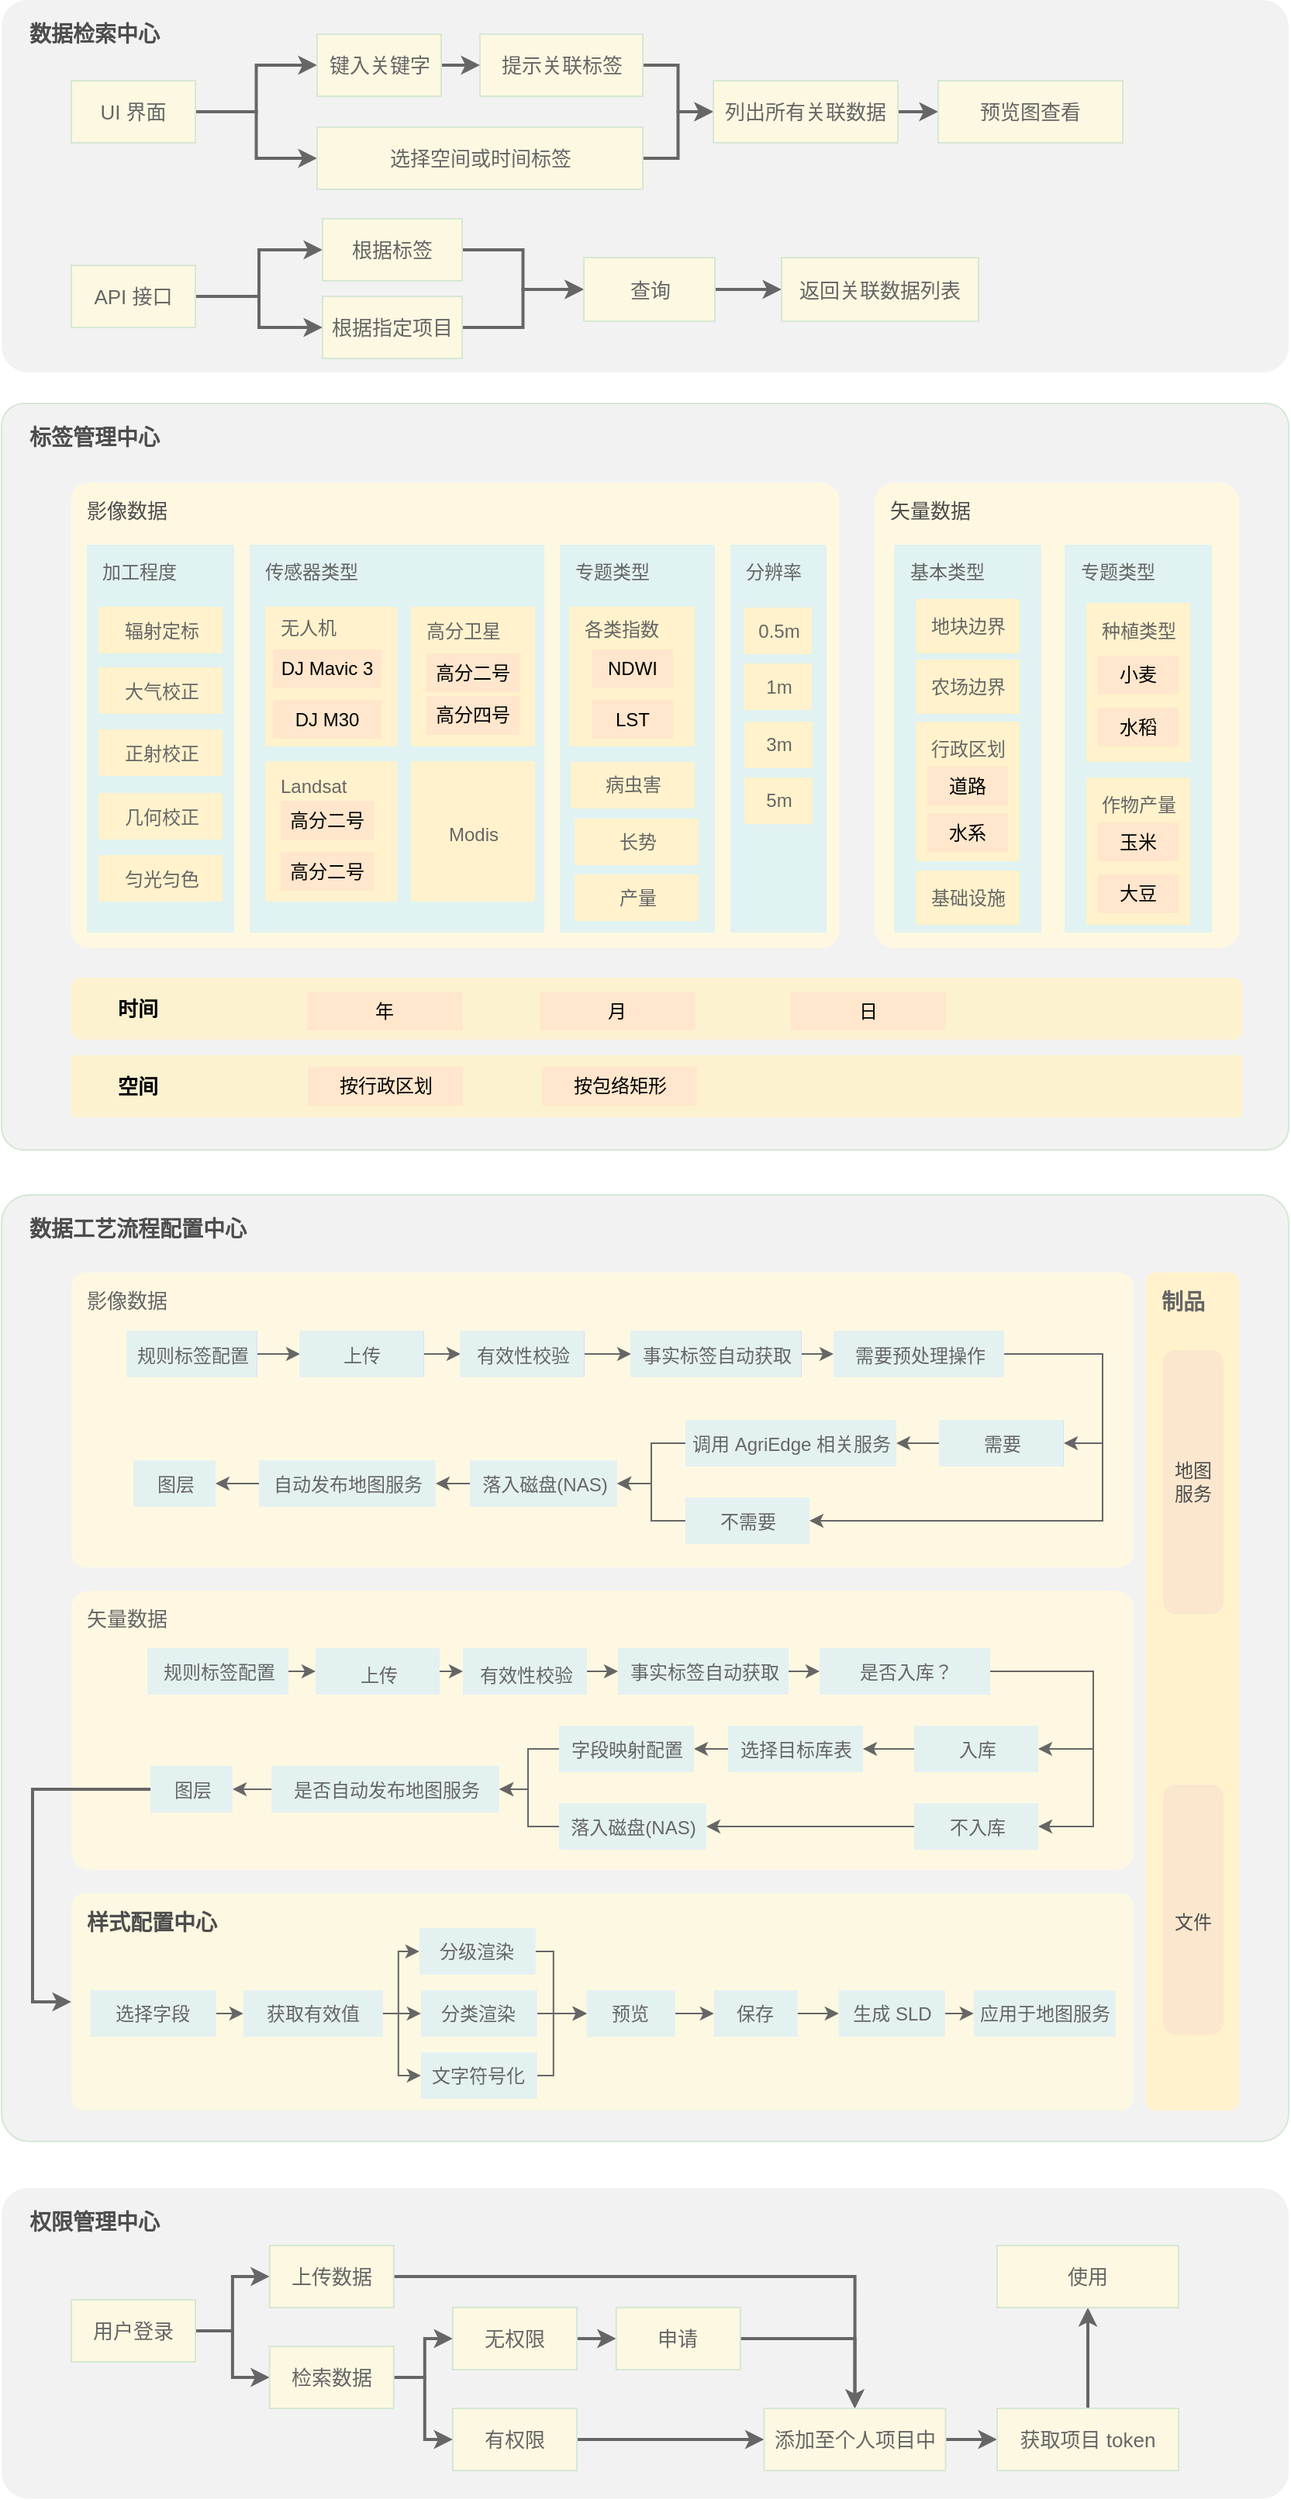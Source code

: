 <mxfile version="20.2.2" type="github">
  <diagram id="C5RBs43oDa-KdzZeNtuy" name="Page-1">
    <mxGraphModel dx="554" dy="1625" grid="1" gridSize="10" guides="1" tooltips="1" connect="1" arrows="1" fold="1" page="1" pageScale="1" pageWidth="827" pageHeight="1169" math="0" shadow="0">
      <root>
        <mxCell id="WIyWlLk6GJQsqaUBKTNV-0" />
        <mxCell id="WIyWlLk6GJQsqaUBKTNV-1" parent="WIyWlLk6GJQsqaUBKTNV-0" />
        <mxCell id="CGNY96M8Sa9pFSSGAjqj-4" value="标签管理中心" style="sketch=0;points=[[0,0,0],[0.25,0,0],[0.5,0,0],[0.75,0,0],[1,0,0],[1,0.25,0],[1,0.5,0],[1,0.75,0],[1,1,0],[0.75,1,0],[0.5,1,0],[0.25,1,0],[0,1,0],[0,0.75,0],[0,0.5,0],[0,0.25,0]];rounded=1;absoluteArcSize=1;arcSize=29;html=1;strokeColor=#D5E8D4;gradientColor=none;shadow=0;dashed=0;fontSize=14;fontColor=#4D4D4D;align=left;verticalAlign=top;spacing=10;spacingTop=-1;fillColor=#F2F2F2;fontStyle=1;strokeWidth=1;spacingLeft=8;" vertex="1" parent="WIyWlLk6GJQsqaUBKTNV-1">
          <mxGeometry x="220" y="-600" width="830" height="481" as="geometry" />
        </mxCell>
        <mxCell id="CGNY96M8Sa9pFSSGAjqj-5" value="数据工艺流程配置中心" style="sketch=0;points=[[0,0,0],[0.25,0,0],[0.5,0,0],[0.75,0,0],[1,0,0],[1,0.25,0],[1,0.5,0],[1,0.75,0],[1,1,0],[0.75,1,0],[0.5,1,0],[0.25,1,0],[0,1,0],[0,0.75,0],[0,0.5,0],[0,0.25,0]];rounded=1;absoluteArcSize=1;arcSize=36;html=1;strokeColor=#D5E8D4;gradientColor=none;shadow=0;dashed=0;fontSize=14;fontColor=#4D4D4D;align=left;verticalAlign=top;spacing=10;spacingTop=-1;fillColor=#F2F2F2;fontStyle=1;strokeWidth=1;spacingLeft=8;" vertex="1" parent="WIyWlLk6GJQsqaUBKTNV-1">
          <mxGeometry x="220" y="-90" width="830" height="610" as="geometry" />
        </mxCell>
        <mxCell id="CGNY96M8Sa9pFSSGAjqj-7" value="影像数据" style="sketch=0;points=[[0,0,0],[0.25,0,0],[0.5,0,0],[0.75,0,0],[1,0,0],[1,0.25,0],[1,0.5,0],[1,0.75,0],[1,1,0],[0.75,1,0],[0.5,1,0],[0.25,1,0],[0,1,0],[0,0.75,0],[0,0.5,0],[0,0.25,0]];rounded=1;absoluteArcSize=1;arcSize=22;html=1;strokeColor=none;gradientColor=none;shadow=0;dashed=0;fontSize=13;fontColor=#4D4D4D;align=left;verticalAlign=top;spacing=10;spacingTop=-4;fillColor=#FFF8E1;" vertex="1" parent="WIyWlLk6GJQsqaUBKTNV-1">
          <mxGeometry x="265" y="-549" width="495" height="300" as="geometry" />
        </mxCell>
        <mxCell id="CGNY96M8Sa9pFSSGAjqj-8" value="矢量数据" style="sketch=0;points=[[0,0,0],[0.25,0,0],[0.5,0,0],[0.75,0,0],[1,0,0],[1,0.25,0],[1,0.5,0],[1,0.75,0],[1,1,0],[0.75,1,0],[0.5,1,0],[0.25,1,0],[0,1,0],[0,0.75,0],[0,0.5,0],[0,0.25,0]];rounded=1;absoluteArcSize=1;arcSize=25;html=1;strokeColor=none;gradientColor=none;shadow=0;dashed=0;fontSize=13;fontColor=#4D4D4D;align=left;verticalAlign=top;spacing=10;spacingTop=-4;fillColor=#FFF8E1;" vertex="1" parent="WIyWlLk6GJQsqaUBKTNV-1">
          <mxGeometry x="783" y="-549" width="235" height="300" as="geometry" />
        </mxCell>
        <mxCell id="CGNY96M8Sa9pFSSGAjqj-23" value="加工程度" style="sketch=0;points=[[0,0,0],[0.25,0,0],[0.5,0,0],[0.75,0,0],[1,0,0],[1,0.25,0],[1,0.5,0],[1,0.75,0],[1,1,0],[0.75,1,0],[0.5,1,0],[0.25,1,0],[0,1,0],[0,0.75,0],[0,0.5,0],[0,0.25,0]];rounded=1;absoluteArcSize=1;arcSize=2;html=1;strokeColor=none;gradientColor=none;shadow=0;dashed=0;fontSize=12;fontColor=#666666;align=left;verticalAlign=top;spacing=10;spacingTop=-4;fillColor=#E0F2F1;" vertex="1" parent="WIyWlLk6GJQsqaUBKTNV-1">
          <mxGeometry x="275" y="-509" width="95" height="250" as="geometry" />
        </mxCell>
        <mxCell id="CGNY96M8Sa9pFSSGAjqj-24" value="传感器类型" style="sketch=0;points=[[0,0,0],[0.25,0,0],[0.5,0,0],[0.75,0,0],[1,0,0],[1,0.25,0],[1,0.5,0],[1,0.75,0],[1,1,0],[0.75,1,0],[0.5,1,0],[0.25,1,0],[0,1,0],[0,0.75,0],[0,0.5,0],[0,0.25,0]];rounded=1;absoluteArcSize=1;arcSize=2;html=1;strokeColor=none;gradientColor=none;shadow=0;dashed=0;fontSize=12;fontColor=#666666;align=left;verticalAlign=top;spacing=10;spacingTop=-4;fillColor=#E0F2F1;" vertex="1" parent="WIyWlLk6GJQsqaUBKTNV-1">
          <mxGeometry x="380" y="-509" width="190" height="250" as="geometry" />
        </mxCell>
        <mxCell id="CGNY96M8Sa9pFSSGAjqj-25" value="专题类型" style="sketch=0;points=[[0,0,0],[0.25,0,0],[0.5,0,0],[0.75,0,0],[1,0,0],[1,0.25,0],[1,0.5,0],[1,0.75,0],[1,1,0],[0.75,1,0],[0.5,1,0],[0.25,1,0],[0,1,0],[0,0.75,0],[0,0.5,0],[0,0.25,0]];rounded=1;absoluteArcSize=1;arcSize=2;html=1;strokeColor=none;gradientColor=none;shadow=0;dashed=0;fontSize=12;fontColor=#666666;align=left;verticalAlign=top;spacing=10;spacingTop=-4;fillColor=#E0F2F1;" vertex="1" parent="WIyWlLk6GJQsqaUBKTNV-1">
          <mxGeometry x="580" y="-509" width="100" height="250" as="geometry" />
        </mxCell>
        <mxCell id="CGNY96M8Sa9pFSSGAjqj-26" value="基本类型" style="sketch=0;points=[[0,0,0],[0.25,0,0],[0.5,0,0],[0.75,0,0],[1,0,0],[1,0.25,0],[1,0.5,0],[1,0.75,0],[1,1,0],[0.75,1,0],[0.5,1,0],[0.25,1,0],[0,1,0],[0,0.75,0],[0,0.5,0],[0,0.25,0]];rounded=1;absoluteArcSize=1;arcSize=2;html=1;strokeColor=none;gradientColor=none;shadow=0;dashed=0;fontSize=12;fontColor=#666666;align=left;verticalAlign=top;spacing=10;spacingTop=-4;fillColor=#E0F2F1;" vertex="1" parent="WIyWlLk6GJQsqaUBKTNV-1">
          <mxGeometry x="795.5" y="-509" width="95" height="250" as="geometry" />
        </mxCell>
        <mxCell id="CGNY96M8Sa9pFSSGAjqj-27" value="专题类型" style="sketch=0;points=[[0,0,0],[0.25,0,0],[0.5,0,0],[0.75,0,0],[1,0,0],[1,0.25,0],[1,0.5,0],[1,0.75,0],[1,1,0],[0.75,1,0],[0.5,1,0],[0.25,1,0],[0,1,0],[0,0.75,0],[0,0.5,0],[0,0.25,0]];rounded=1;absoluteArcSize=1;arcSize=2;html=1;strokeColor=none;gradientColor=none;shadow=0;dashed=0;fontSize=12;fontColor=#666666;align=left;verticalAlign=top;spacing=10;spacingTop=-4;fillColor=#E0F2F1;" vertex="1" parent="WIyWlLk6GJQsqaUBKTNV-1">
          <mxGeometry x="905.5" y="-509" width="95" height="250" as="geometry" />
        </mxCell>
        <mxCell id="CGNY96M8Sa9pFSSGAjqj-29" value="辐射定标" style="sketch=0;points=[[0,0,0],[0.25,0,0],[0.5,0,0],[0.75,0,0],[1,0,0],[1,0.25,0],[1,0.5,0],[1,0.75,0],[1,1,0],[0.75,1,0],[0.5,1,0],[0.25,1,0],[0,1,0],[0,0.75,0],[0,0.5,0],[0,0.25,0]];rounded=1;absoluteArcSize=1;arcSize=2;html=1;strokeColor=none;gradientColor=none;shadow=0;dashed=0;fontSize=12;fontColor=#666666;align=center;verticalAlign=top;spacing=10;spacingTop=-6;fillColor=#FFF2CC;" vertex="1" parent="WIyWlLk6GJQsqaUBKTNV-1">
          <mxGeometry x="282.5" y="-469" width="80" height="30" as="geometry" />
        </mxCell>
        <mxCell id="CGNY96M8Sa9pFSSGAjqj-30" value="大气校正" style="sketch=0;points=[[0,0,0],[0.25,0,0],[0.5,0,0],[0.75,0,0],[1,0,0],[1,0.25,0],[1,0.5,0],[1,0.75,0],[1,1,0],[0.75,1,0],[0.5,1,0],[0.25,1,0],[0,1,0],[0,0.75,0],[0,0.5,0],[0,0.25,0]];rounded=1;absoluteArcSize=1;arcSize=2;html=1;strokeColor=none;gradientColor=none;shadow=0;dashed=0;fontSize=12;fontColor=#666666;align=center;verticalAlign=top;spacing=10;spacingTop=-6;fillColor=#FFF2CC;" vertex="1" parent="WIyWlLk6GJQsqaUBKTNV-1">
          <mxGeometry x="282.5" y="-430" width="80" height="30" as="geometry" />
        </mxCell>
        <mxCell id="CGNY96M8Sa9pFSSGAjqj-31" value="正射校正" style="sketch=0;points=[[0,0,0],[0.25,0,0],[0.5,0,0],[0.75,0,0],[1,0,0],[1,0.25,0],[1,0.5,0],[1,0.75,0],[1,1,0],[0.75,1,0],[0.5,1,0],[0.25,1,0],[0,1,0],[0,0.75,0],[0,0.5,0],[0,0.25,0]];rounded=1;absoluteArcSize=1;arcSize=2;html=1;strokeColor=none;gradientColor=none;shadow=0;dashed=0;fontSize=12;fontColor=#666666;align=center;verticalAlign=top;spacing=10;spacingTop=-6;fillColor=#FFF2CC;" vertex="1" parent="WIyWlLk6GJQsqaUBKTNV-1">
          <mxGeometry x="282.5" y="-390" width="80" height="30" as="geometry" />
        </mxCell>
        <mxCell id="CGNY96M8Sa9pFSSGAjqj-32" value="几何校正" style="sketch=0;points=[[0,0,0],[0.25,0,0],[0.5,0,0],[0.75,0,0],[1,0,0],[1,0.25,0],[1,0.5,0],[1,0.75,0],[1,1,0],[0.75,1,0],[0.5,1,0],[0.25,1,0],[0,1,0],[0,0.75,0],[0,0.5,0],[0,0.25,0]];rounded=1;absoluteArcSize=1;arcSize=2;html=1;strokeColor=none;gradientColor=none;shadow=0;dashed=0;fontSize=12;fontColor=#666666;align=center;verticalAlign=top;spacing=10;spacingTop=-6;fillColor=#FFF2CC;" vertex="1" parent="WIyWlLk6GJQsqaUBKTNV-1">
          <mxGeometry x="282.5" y="-349" width="80" height="30" as="geometry" />
        </mxCell>
        <mxCell id="CGNY96M8Sa9pFSSGAjqj-33" value="匀光匀色" style="sketch=0;points=[[0,0,0],[0.25,0,0],[0.5,0,0],[0.75,0,0],[1,0,0],[1,0.25,0],[1,0.5,0],[1,0.75,0],[1,1,0],[0.75,1,0],[0.5,1,0],[0.25,1,0],[0,1,0],[0,0.75,0],[0,0.5,0],[0,0.25,0]];rounded=1;absoluteArcSize=1;arcSize=2;html=1;strokeColor=none;gradientColor=none;shadow=0;dashed=0;fontSize=12;fontColor=#666666;align=center;verticalAlign=top;spacing=10;spacingTop=-6;fillColor=#FFF2CC;" vertex="1" parent="WIyWlLk6GJQsqaUBKTNV-1">
          <mxGeometry x="282.5" y="-309" width="80" height="30" as="geometry" />
        </mxCell>
        <mxCell id="CGNY96M8Sa9pFSSGAjqj-34" value="无人机" style="sketch=0;points=[[0,0,0],[0.25,0,0],[0.5,0,0],[0.75,0,0],[1,0,0],[1,0.25,0],[1,0.5,0],[1,0.75,0],[1,1,0],[0.75,1,0],[0.5,1,0],[0.25,1,0],[0,1,0],[0,0.75,0],[0,0.5,0],[0,0.25,0]];rounded=1;absoluteArcSize=1;arcSize=2;html=1;strokeColor=none;gradientColor=none;shadow=0;dashed=0;fontSize=12;fontColor=#666666;align=left;verticalAlign=top;spacing=10;spacingTop=-8;fillColor=#FFF2CC;" vertex="1" parent="WIyWlLk6GJQsqaUBKTNV-1">
          <mxGeometry x="390" y="-469" width="85" height="90" as="geometry" />
        </mxCell>
        <mxCell id="CGNY96M8Sa9pFSSGAjqj-35" value="高分卫星" style="sketch=0;points=[[0,0,0],[0.25,0,0],[0.5,0,0],[0.75,0,0],[1,0,0],[1,0.25,0],[1,0.5,0],[1,0.75,0],[1,1,0],[0.75,1,0],[0.5,1,0],[0.25,1,0],[0,1,0],[0,0.75,0],[0,0.5,0],[0,0.25,0]];rounded=1;absoluteArcSize=1;arcSize=2;html=1;strokeColor=none;gradientColor=none;shadow=0;dashed=0;fontSize=12;fontColor=#666666;align=left;verticalAlign=top;spacing=10;spacingTop=-6;fillColor=#FFF2CC;" vertex="1" parent="WIyWlLk6GJQsqaUBKTNV-1">
          <mxGeometry x="484" y="-469" width="80" height="90" as="geometry" />
        </mxCell>
        <mxCell id="CGNY96M8Sa9pFSSGAjqj-36" value="Landsat" style="sketch=0;points=[[0,0,0],[0.25,0,0],[0.5,0,0],[0.75,0,0],[1,0,0],[1,0.25,0],[1,0.5,0],[1,0.75,0],[1,1,0],[0.75,1,0],[0.5,1,0],[0.25,1,0],[0,1,0],[0,0.75,0],[0,0.5,0],[0,0.25,0]];rounded=1;absoluteArcSize=1;arcSize=2;html=1;strokeColor=none;gradientColor=none;shadow=0;dashed=0;fontSize=12;fontColor=#666666;align=left;verticalAlign=top;spacing=10;spacingTop=-6;fillColor=#FFF2CC;" vertex="1" parent="WIyWlLk6GJQsqaUBKTNV-1">
          <mxGeometry x="390" y="-369.5" width="85" height="90.5" as="geometry" />
        </mxCell>
        <mxCell id="CGNY96M8Sa9pFSSGAjqj-37" value="&lt;br&gt;&lt;br&gt;Modis" style="sketch=0;points=[[0,0,0],[0.25,0,0],[0.5,0,0],[0.75,0,0],[1,0,0],[1,0.25,0],[1,0.5,0],[1,0.75,0],[1,1,0],[0.75,1,0],[0.5,1,0],[0.25,1,0],[0,1,0],[0,0.75,0],[0,0.5,0],[0,0.25,0]];rounded=1;absoluteArcSize=1;arcSize=2;html=1;strokeColor=none;gradientColor=none;shadow=0;dashed=0;fontSize=12;fontColor=#666666;align=center;verticalAlign=top;spacing=10;spacingTop=-4;fillColor=#FFF2CC;" vertex="1" parent="WIyWlLk6GJQsqaUBKTNV-1">
          <mxGeometry x="484" y="-369.5" width="80" height="90.5" as="geometry" />
        </mxCell>
        <mxCell id="CGNY96M8Sa9pFSSGAjqj-42" value="DJ Mavic 3" style="rounded=0;whiteSpace=wrap;html=1;fontColor=#333333;fillColor=#f5f5f5;strokeColor=none;" vertex="1" parent="WIyWlLk6GJQsqaUBKTNV-1">
          <mxGeometry x="395" y="-441.5" width="70" height="25" as="geometry" />
        </mxCell>
        <mxCell id="CGNY96M8Sa9pFSSGAjqj-43" value="高分二号" style="rounded=0;whiteSpace=wrap;html=1;fontColor=#333333;fillColor=#f5f5f5;strokeColor=none;" vertex="1" parent="WIyWlLk6GJQsqaUBKTNV-1">
          <mxGeometry x="494" y="-439" width="60" height="25" as="geometry" />
        </mxCell>
        <mxCell id="CGNY96M8Sa9pFSSGAjqj-44" value="高分四号" style="rounded=0;whiteSpace=wrap;html=1;fontColor=#333333;fillColor=#f5f5f5;strokeColor=none;" vertex="1" parent="WIyWlLk6GJQsqaUBKTNV-1">
          <mxGeometry x="494" y="-411.5" width="60" height="25" as="geometry" />
        </mxCell>
        <mxCell id="CGNY96M8Sa9pFSSGAjqj-47" value="DJ M30" style="rounded=0;whiteSpace=wrap;html=1;fontColor=#333333;fillColor=#f5f5f5;strokeColor=none;" vertex="1" parent="WIyWlLk6GJQsqaUBKTNV-1">
          <mxGeometry x="395" y="-409" width="70" height="25" as="geometry" />
        </mxCell>
        <mxCell id="CGNY96M8Sa9pFSSGAjqj-49" value="各类指数" style="sketch=0;points=[[0,0,0],[0.25,0,0],[0.5,0,0],[0.75,0,0],[1,0,0],[1,0.25,0],[1,0.5,0],[1,0.75,0],[1,1,0],[0.75,1,0],[0.5,1,0],[0.25,1,0],[0,1,0],[0,0.75,0],[0,0.5,0],[0,0.25,0]];rounded=1;absoluteArcSize=1;arcSize=2;html=1;strokeColor=none;gradientColor=none;shadow=0;dashed=0;fontSize=12;fontColor=#666666;align=left;verticalAlign=top;spacing=10;spacingTop=-7;fillColor=#FFF2CC;" vertex="1" parent="WIyWlLk6GJQsqaUBKTNV-1">
          <mxGeometry x="586" y="-469" width="81" height="90" as="geometry" />
        </mxCell>
        <mxCell id="CGNY96M8Sa9pFSSGAjqj-52" value="病虫害" style="sketch=0;points=[[0,0,0],[0.25,0,0],[0.5,0,0],[0.75,0,0],[1,0,0],[1,0.25,0],[1,0.5,0],[1,0.75,0],[1,1,0],[0.75,1,0],[0.5,1,0],[0.25,1,0],[0,1,0],[0,0.75,0],[0,0.5,0],[0,0.25,0]];rounded=1;absoluteArcSize=1;arcSize=2;html=1;strokeColor=none;gradientColor=none;shadow=0;dashed=0;fontSize=12;fontColor=#666666;align=center;verticalAlign=top;spacing=10;spacingTop=-7;fillColor=#FFF2CC;" vertex="1" parent="WIyWlLk6GJQsqaUBKTNV-1">
          <mxGeometry x="587" y="-369" width="80" height="30" as="geometry" />
        </mxCell>
        <mxCell id="CGNY96M8Sa9pFSSGAjqj-55" value="DJ Mavic 3" style="rounded=0;whiteSpace=wrap;html=1;fontColor=#333333;fillColor=#f5f5f5;strokeColor=none;" vertex="1" parent="WIyWlLk6GJQsqaUBKTNV-1">
          <mxGeometry x="395" y="-441.5" width="70" height="25" as="geometry" />
        </mxCell>
        <mxCell id="CGNY96M8Sa9pFSSGAjqj-56" value="DJ M30" style="rounded=0;whiteSpace=wrap;html=1;fontColor=#333333;fillColor=#f5f5f5;strokeColor=none;" vertex="1" parent="WIyWlLk6GJQsqaUBKTNV-1">
          <mxGeometry x="395" y="-409" width="70" height="25" as="geometry" />
        </mxCell>
        <mxCell id="CGNY96M8Sa9pFSSGAjqj-58" value="DJ M30" style="rounded=0;whiteSpace=wrap;html=1;fontColor=#333333;fillColor=#f5f5f5;strokeColor=none;" vertex="1" parent="WIyWlLk6GJQsqaUBKTNV-1">
          <mxGeometry x="395" y="-409" width="70" height="25" as="geometry" />
        </mxCell>
        <mxCell id="CGNY96M8Sa9pFSSGAjqj-61" value="高分二号" style="rounded=0;whiteSpace=wrap;html=1;fontColor=#333333;fillColor=#f5f5f5;strokeColor=none;" vertex="1" parent="WIyWlLk6GJQsqaUBKTNV-1">
          <mxGeometry x="494" y="-439" width="60" height="25" as="geometry" />
        </mxCell>
        <mxCell id="CGNY96M8Sa9pFSSGAjqj-62" value="DJ M30" style="rounded=0;whiteSpace=wrap;html=1;fontColor=#333333;fillColor=#f5f5f5;strokeColor=none;" vertex="1" parent="WIyWlLk6GJQsqaUBKTNV-1">
          <mxGeometry x="395" y="-409" width="70" height="25" as="geometry" />
        </mxCell>
        <mxCell id="CGNY96M8Sa9pFSSGAjqj-65" value="高分二号" style="rounded=0;whiteSpace=wrap;html=1;fontColor=#333333;fillColor=#f5f5f5;strokeColor=none;" vertex="1" parent="WIyWlLk6GJQsqaUBKTNV-1">
          <mxGeometry x="494" y="-439" width="60" height="25" as="geometry" />
        </mxCell>
        <mxCell id="CGNY96M8Sa9pFSSGAjqj-66" value="DJ M30" style="rounded=0;whiteSpace=wrap;html=1;fontColor=#333333;fillColor=#f5f5f5;strokeColor=none;" vertex="1" parent="WIyWlLk6GJQsqaUBKTNV-1">
          <mxGeometry x="395" y="-409" width="70" height="25" as="geometry" />
        </mxCell>
        <mxCell id="CGNY96M8Sa9pFSSGAjqj-69" value="高分二号" style="rounded=0;whiteSpace=wrap;html=1;fontColor=#333333;fillColor=#f5f5f5;strokeColor=none;" vertex="1" parent="WIyWlLk6GJQsqaUBKTNV-1">
          <mxGeometry x="494" y="-439" width="60" height="25" as="geometry" />
        </mxCell>
        <mxCell id="CGNY96M8Sa9pFSSGAjqj-78" value="DJ Mavic 3" style="rounded=0;whiteSpace=wrap;html=1;fontColor=#333333;fillColor=#f5f5f5;strokeColor=none;" vertex="1" parent="WIyWlLk6GJQsqaUBKTNV-1">
          <mxGeometry x="395" y="-441.5" width="70" height="25" as="geometry" />
        </mxCell>
        <mxCell id="CGNY96M8Sa9pFSSGAjqj-79" value="DJ M30" style="rounded=0;whiteSpace=wrap;html=1;fontColor=#333333;fillColor=#f5f5f5;strokeColor=none;" vertex="1" parent="WIyWlLk6GJQsqaUBKTNV-1">
          <mxGeometry x="395" y="-409" width="70" height="25" as="geometry" />
        </mxCell>
        <mxCell id="CGNY96M8Sa9pFSSGAjqj-82" value="DJ Mavic 3" style="rounded=0;whiteSpace=wrap;html=1;fontColor=#333333;fillColor=#f5f5f5;strokeColor=none;" vertex="1" parent="WIyWlLk6GJQsqaUBKTNV-1">
          <mxGeometry x="395" y="-441.5" width="70" height="25" as="geometry" />
        </mxCell>
        <mxCell id="CGNY96M8Sa9pFSSGAjqj-83" value="DJ M30" style="rounded=0;whiteSpace=wrap;html=1;fontColor=#333333;fillColor=#f5f5f5;strokeColor=none;" vertex="1" parent="WIyWlLk6GJQsqaUBKTNV-1">
          <mxGeometry x="395" y="-409" width="70" height="25" as="geometry" />
        </mxCell>
        <mxCell id="CGNY96M8Sa9pFSSGAjqj-86" value="高分四号" style="rounded=0;whiteSpace=wrap;html=1;fontColor=#333333;fillColor=#f5f5f5;strokeColor=none;" vertex="1" parent="WIyWlLk6GJQsqaUBKTNV-1">
          <mxGeometry x="494" y="-411.5" width="60" height="25" as="geometry" />
        </mxCell>
        <mxCell id="CGNY96M8Sa9pFSSGAjqj-87" value="DJ Mavic 3" style="rounded=0;whiteSpace=wrap;html=1;fontColor=#333333;fillColor=#f5f5f5;strokeColor=none;" vertex="1" parent="WIyWlLk6GJQsqaUBKTNV-1">
          <mxGeometry x="395" y="-441.5" width="70" height="25" as="geometry" />
        </mxCell>
        <mxCell id="CGNY96M8Sa9pFSSGAjqj-88" value="DJ M30" style="rounded=0;whiteSpace=wrap;html=1;fontColor=#333333;fillColor=#f5f5f5;strokeColor=none;" vertex="1" parent="WIyWlLk6GJQsqaUBKTNV-1">
          <mxGeometry x="395" y="-409" width="70" height="25" as="geometry" />
        </mxCell>
        <mxCell id="CGNY96M8Sa9pFSSGAjqj-91" value="高分四号" style="rounded=0;whiteSpace=wrap;html=1;fontColor=#333333;fillColor=#f5f5f5;strokeColor=none;" vertex="1" parent="WIyWlLk6GJQsqaUBKTNV-1">
          <mxGeometry x="494" y="-411.5" width="60" height="25" as="geometry" />
        </mxCell>
        <mxCell id="CGNY96M8Sa9pFSSGAjqj-70" value="LST" style="rounded=0;whiteSpace=wrap;html=1;fillColor=#ffe6cc;strokeColor=none;" vertex="1" parent="WIyWlLk6GJQsqaUBKTNV-1">
          <mxGeometry x="601" y="-409" width="52" height="25" as="geometry" />
        </mxCell>
        <mxCell id="CGNY96M8Sa9pFSSGAjqj-71" value="NDWI" style="rounded=0;whiteSpace=wrap;html=1;fillColor=#ffe6cc;strokeColor=none;" vertex="1" parent="WIyWlLk6GJQsqaUBKTNV-1">
          <mxGeometry x="601" y="-441.5" width="52" height="25" as="geometry" />
        </mxCell>
        <mxCell id="CGNY96M8Sa9pFSSGAjqj-92" value="DJ Mavic 3" style="rounded=0;whiteSpace=wrap;html=1;fillColor=#ffe6cc;strokeColor=none;" vertex="1" parent="WIyWlLk6GJQsqaUBKTNV-1">
          <mxGeometry x="395" y="-441.5" width="70" height="25" as="geometry" />
        </mxCell>
        <mxCell id="CGNY96M8Sa9pFSSGAjqj-93" value="DJ M30" style="rounded=0;whiteSpace=wrap;html=1;fillColor=#ffe6cc;strokeColor=none;" vertex="1" parent="WIyWlLk6GJQsqaUBKTNV-1">
          <mxGeometry x="395" y="-409" width="70" height="25" as="geometry" />
        </mxCell>
        <mxCell id="CGNY96M8Sa9pFSSGAjqj-94" value="高分二号" style="rounded=0;whiteSpace=wrap;html=1;fillColor=#ffe6cc;strokeColor=none;" vertex="1" parent="WIyWlLk6GJQsqaUBKTNV-1">
          <mxGeometry x="400" y="-344" width="60" height="25" as="geometry" />
        </mxCell>
        <mxCell id="CGNY96M8Sa9pFSSGAjqj-95" value="高分二号" style="rounded=0;whiteSpace=wrap;html=1;fillColor=#ffe6cc;strokeColor=none;" vertex="1" parent="WIyWlLk6GJQsqaUBKTNV-1">
          <mxGeometry x="400" y="-311" width="60" height="25" as="geometry" />
        </mxCell>
        <mxCell id="CGNY96M8Sa9pFSSGAjqj-96" value="高分四号" style="rounded=0;whiteSpace=wrap;html=1;fillColor=#ffe6cc;strokeColor=none;" vertex="1" parent="WIyWlLk6GJQsqaUBKTNV-1">
          <mxGeometry x="494" y="-411.5" width="60" height="25" as="geometry" />
        </mxCell>
        <mxCell id="CGNY96M8Sa9pFSSGAjqj-97" value="高分二号" style="rounded=0;whiteSpace=wrap;html=1;fillColor=#ffe6cc;strokeColor=none;" vertex="1" parent="WIyWlLk6GJQsqaUBKTNV-1">
          <mxGeometry x="494" y="-439" width="60" height="25" as="geometry" />
        </mxCell>
        <mxCell id="CGNY96M8Sa9pFSSGAjqj-98" value="地块边界" style="sketch=0;points=[[0,0,0],[0.25,0,0],[0.5,0,0],[0.75,0,0],[1,0,0],[1,0.25,0],[1,0.5,0],[1,0.75,0],[1,1,0],[0.75,1,0],[0.5,1,0],[0.25,1,0],[0,1,0],[0,0.75,0],[0,0.5,0],[0,0.25,0]];rounded=1;absoluteArcSize=1;arcSize=2;html=1;strokeColor=none;gradientColor=none;shadow=0;dashed=0;fontSize=12;fontColor=#666666;align=center;verticalAlign=top;spacing=10;spacingTop=-4;fillColor=#FFF2CC;" vertex="1" parent="WIyWlLk6GJQsqaUBKTNV-1">
          <mxGeometry x="809.5" y="-474" width="67" height="35" as="geometry" />
        </mxCell>
        <mxCell id="CGNY96M8Sa9pFSSGAjqj-99" value="农场边界" style="sketch=0;points=[[0,0,0],[0.25,0,0],[0.5,0,0],[0.75,0,0],[1,0,0],[1,0.25,0],[1,0.5,0],[1,0.75,0],[1,1,0],[0.75,1,0],[0.5,1,0],[0.25,1,0],[0,1,0],[0,0.75,0],[0,0.5,0],[0,0.25,0]];rounded=1;absoluteArcSize=1;arcSize=2;html=1;strokeColor=none;gradientColor=none;shadow=0;dashed=0;fontSize=12;fontColor=#666666;align=center;verticalAlign=top;spacing=10;spacingTop=-4;fillColor=#FFF2CC;" vertex="1" parent="WIyWlLk6GJQsqaUBKTNV-1">
          <mxGeometry x="809.5" y="-435" width="67" height="35" as="geometry" />
        </mxCell>
        <mxCell id="CGNY96M8Sa9pFSSGAjqj-100" value="行政区划" style="sketch=0;points=[[0,0,0],[0.25,0,0],[0.5,0,0],[0.75,0,0],[1,0,0],[1,0.25,0],[1,0.5,0],[1,0.75,0],[1,1,0],[0.75,1,0],[0.5,1,0],[0.25,1,0],[0,1,0],[0,0.75,0],[0,0.5,0],[0,0.25,0]];rounded=1;absoluteArcSize=1;arcSize=2;html=1;strokeColor=none;gradientColor=none;shadow=0;dashed=0;fontSize=12;fontColor=#666666;align=center;verticalAlign=top;spacing=10;spacingTop=-4;fillColor=#FFF2CC;" vertex="1" parent="WIyWlLk6GJQsqaUBKTNV-1">
          <mxGeometry x="809.5" y="-395" width="67" height="90" as="geometry" />
        </mxCell>
        <mxCell id="CGNY96M8Sa9pFSSGAjqj-101" value="基础设施" style="sketch=0;points=[[0,0,0],[0.25,0,0],[0.5,0,0],[0.75,0,0],[1,0,0],[1,0.25,0],[1,0.5,0],[1,0.75,0],[1,1,0],[0.75,1,0],[0.5,1,0],[0.25,1,0],[0,1,0],[0,0.75,0],[0,0.5,0],[0,0.25,0]];rounded=1;absoluteArcSize=1;arcSize=2;html=1;strokeColor=none;gradientColor=none;shadow=0;dashed=0;fontSize=12;fontColor=#666666;align=center;verticalAlign=top;spacing=10;spacingTop=-4;fillColor=#FFF2CC;" vertex="1" parent="WIyWlLk6GJQsqaUBKTNV-1">
          <mxGeometry x="809.5" y="-299" width="67" height="35" as="geometry" />
        </mxCell>
        <mxCell id="CGNY96M8Sa9pFSSGAjqj-102" value="道路" style="rounded=0;whiteSpace=wrap;html=1;fillColor=#ffe6cc;strokeColor=none;" vertex="1" parent="WIyWlLk6GJQsqaUBKTNV-1">
          <mxGeometry x="817" y="-366" width="52" height="25" as="geometry" />
        </mxCell>
        <mxCell id="CGNY96M8Sa9pFSSGAjqj-103" value="水系" style="rounded=0;whiteSpace=wrap;html=1;fillColor=#ffe6cc;strokeColor=none;" vertex="1" parent="WIyWlLk6GJQsqaUBKTNV-1">
          <mxGeometry x="817" y="-336" width="52" height="25" as="geometry" />
        </mxCell>
        <mxCell id="CGNY96M8Sa9pFSSGAjqj-104" value="时间" style="rounded=1;whiteSpace=wrap;html=1;fillColor=#fcf2cf;strokeColor=none;fontStyle=1;align=left;spacingLeft=28;shadow=0;fontSize=13;" vertex="1" parent="WIyWlLk6GJQsqaUBKTNV-1">
          <mxGeometry x="265" y="-230" width="755" height="40" as="geometry" />
        </mxCell>
        <mxCell id="CGNY96M8Sa9pFSSGAjqj-105" value="空间" style="rounded=0;whiteSpace=wrap;html=1;fillColor=#FCF2CF;strokeColor=none;fontStyle=1;spacingLeft=28;align=left;shadow=0;fontSize=13;" vertex="1" parent="WIyWlLk6GJQsqaUBKTNV-1">
          <mxGeometry x="265" y="-180" width="755" height="40" as="geometry" />
        </mxCell>
        <mxCell id="CGNY96M8Sa9pFSSGAjqj-106" value="种植类型" style="sketch=0;points=[[0,0,0],[0.25,0,0],[0.5,0,0],[0.75,0,0],[1,0,0],[1,0.25,0],[1,0.5,0],[1,0.75,0],[1,1,0],[0.75,1,0],[0.5,1,0],[0.25,1,0],[0,1,0],[0,0.75,0],[0,0.5,0],[0,0.25,0]];rounded=1;absoluteArcSize=1;arcSize=2;html=1;strokeColor=none;gradientColor=none;shadow=0;dashed=0;fontSize=12;fontColor=#666666;align=center;verticalAlign=top;spacing=10;spacingTop=-4;fillColor=#FFF2CC;" vertex="1" parent="WIyWlLk6GJQsqaUBKTNV-1">
          <mxGeometry x="919.5" y="-471.5" width="67" height="102.5" as="geometry" />
        </mxCell>
        <mxCell id="CGNY96M8Sa9pFSSGAjqj-107" value="作物产量" style="sketch=0;points=[[0,0,0],[0.25,0,0],[0.5,0,0],[0.75,0,0],[1,0,0],[1,0.25,0],[1,0.5,0],[1,0.75,0],[1,1,0],[0.75,1,0],[0.5,1,0],[0.25,1,0],[0,1,0],[0,0.75,0],[0,0.5,0],[0,0.25,0]];rounded=1;absoluteArcSize=1;arcSize=2;html=1;strokeColor=none;gradientColor=none;shadow=0;dashed=0;fontSize=12;fontColor=#666666;align=center;verticalAlign=top;spacing=10;spacingTop=-4;fillColor=#FFF2CC;" vertex="1" parent="WIyWlLk6GJQsqaUBKTNV-1">
          <mxGeometry x="919.5" y="-359" width="67" height="95" as="geometry" />
        </mxCell>
        <mxCell id="CGNY96M8Sa9pFSSGAjqj-108" value="小麦" style="rounded=0;whiteSpace=wrap;html=1;fillColor=#ffe6cc;strokeColor=none;" vertex="1" parent="WIyWlLk6GJQsqaUBKTNV-1">
          <mxGeometry x="927" y="-437.5" width="52" height="25" as="geometry" />
        </mxCell>
        <mxCell id="CGNY96M8Sa9pFSSGAjqj-109" value="水稻" style="rounded=0;whiteSpace=wrap;html=1;fillColor=#ffe6cc;strokeColor=none;" vertex="1" parent="WIyWlLk6GJQsqaUBKTNV-1">
          <mxGeometry x="927" y="-404" width="52" height="25" as="geometry" />
        </mxCell>
        <mxCell id="CGNY96M8Sa9pFSSGAjqj-110" value="玉米" style="rounded=0;whiteSpace=wrap;html=1;fillColor=#ffe6cc;strokeColor=none;" vertex="1" parent="WIyWlLk6GJQsqaUBKTNV-1">
          <mxGeometry x="927" y="-330" width="52" height="25" as="geometry" />
        </mxCell>
        <mxCell id="CGNY96M8Sa9pFSSGAjqj-111" value="大豆" style="rounded=0;whiteSpace=wrap;html=1;fillColor=#ffe6cc;strokeColor=none;" vertex="1" parent="WIyWlLk6GJQsqaUBKTNV-1">
          <mxGeometry x="927" y="-296.5" width="52" height="25" as="geometry" />
        </mxCell>
        <mxCell id="CGNY96M8Sa9pFSSGAjqj-118" value="矢量数据" style="sketch=0;points=[[0,0,0],[0.25,0,0],[0.5,0,0],[0.75,0,0],[1,0,0],[1,0.25,0],[1,0.5,0],[1,0.75,0],[1,1,0],[0.75,1,0],[0.5,1,0],[0.25,1,0],[0,1,0],[0,0.75,0],[0,0.5,0],[0,0.25,0]];rounded=1;absoluteArcSize=1;arcSize=24;html=1;strokeColor=none;gradientColor=none;shadow=0;dashed=0;fontSize=13;fontColor=#666666;align=left;verticalAlign=top;spacing=10;spacingTop=-4;fillColor=#fef8e2;" vertex="1" parent="WIyWlLk6GJQsqaUBKTNV-1">
          <mxGeometry x="265" y="165" width="685" height="180" as="geometry" />
        </mxCell>
        <mxCell id="CGNY96M8Sa9pFSSGAjqj-154" style="edgeStyle=orthogonalEdgeStyle;rounded=0;orthogonalLoop=1;jettySize=auto;html=1;exitX=1;exitY=0.5;exitDx=0;exitDy=0;exitPerimeter=0;entryX=0;entryY=0.5;entryDx=0;entryDy=0;entryPerimeter=0;fontColor=#FFFFCC;strokeColor=#666666;" edge="1" parent="WIyWlLk6GJQsqaUBKTNV-1" source="CGNY96M8Sa9pFSSGAjqj-119" target="CGNY96M8Sa9pFSSGAjqj-120">
          <mxGeometry relative="1" as="geometry" />
        </mxCell>
        <mxCell id="CGNY96M8Sa9pFSSGAjqj-119" value="规则标签配置" style="sketch=0;points=[[0,0,0],[0.25,0,0],[0.5,0,0],[0.75,0,0],[1,0,0],[1,0.25,0],[1,0.5,0],[1,0.75,0],[1,1,0],[0.75,1,0],[0.5,1,0],[0.25,1,0],[0,1,0],[0,0.75,0],[0,0.5,0],[0,0.25,0]];rounded=1;absoluteArcSize=1;arcSize=2;html=1;strokeColor=none;gradientColor=none;shadow=0;dashed=0;fontSize=12;fontColor=#666666;align=center;verticalAlign=top;spacing=10;spacingTop=-6;fillColor=#D4E1F5;" vertex="1" parent="WIyWlLk6GJQsqaUBKTNV-1">
          <mxGeometry x="314" y="202" width="91" height="30" as="geometry" />
        </mxCell>
        <mxCell id="CGNY96M8Sa9pFSSGAjqj-155" style="edgeStyle=orthogonalEdgeStyle;rounded=0;orthogonalLoop=1;jettySize=auto;html=1;exitX=1;exitY=0.5;exitDx=0;exitDy=0;exitPerimeter=0;entryX=0;entryY=0.5;entryDx=0;entryDy=0;entryPerimeter=0;fontColor=#FFFFCC;strokeColor=#666666;" edge="1" parent="WIyWlLk6GJQsqaUBKTNV-1" source="CGNY96M8Sa9pFSSGAjqj-120" target="CGNY96M8Sa9pFSSGAjqj-125">
          <mxGeometry relative="1" as="geometry" />
        </mxCell>
        <mxCell id="CGNY96M8Sa9pFSSGAjqj-120" value="上传" style="sketch=0;points=[[0,0,0],[0.25,0,0],[0.5,0,0],[0.75,0,0],[1,0,0],[1,0.25,0],[1,0.5,0],[1,0.75,0],[1,1,0],[0.75,1,0],[0.5,1,0],[0.25,1,0],[0,1,0],[0,0.75,0],[0,0.5,0],[0,0.25,0]];rounded=1;absoluteArcSize=1;arcSize=2;html=1;strokeColor=none;gradientColor=none;shadow=0;dashed=0;fontSize=12;fontColor=#666666;align=center;verticalAlign=top;spacing=10;spacingTop=-4;fillColor=#D4E1F5;" vertex="1" parent="WIyWlLk6GJQsqaUBKTNV-1">
          <mxGeometry x="422.5" y="202" width="80" height="30" as="geometry" />
        </mxCell>
        <mxCell id="CGNY96M8Sa9pFSSGAjqj-164" style="edgeStyle=orthogonalEdgeStyle;rounded=0;orthogonalLoop=1;jettySize=auto;html=1;exitX=0;exitY=0.5;exitDx=0;exitDy=0;exitPerimeter=0;entryX=0;entryY=0.5;entryDx=0;entryDy=0;entryPerimeter=0;fontColor=#FFFFCC;strokeColor=none;endArrow=none;endFill=0;" edge="1" parent="WIyWlLk6GJQsqaUBKTNV-1" source="CGNY96M8Sa9pFSSGAjqj-121" target="CGNY96M8Sa9pFSSGAjqj-122">
          <mxGeometry relative="1" as="geometry" />
        </mxCell>
        <mxCell id="CGNY96M8Sa9pFSSGAjqj-178" style="edgeStyle=orthogonalEdgeStyle;rounded=0;orthogonalLoop=1;jettySize=auto;html=1;exitX=0;exitY=0.5;exitDx=0;exitDy=0;exitPerimeter=0;entryX=1;entryY=0.5;entryDx=0;entryDy=0;entryPerimeter=0;fontColor=#FFFFCC;endArrow=classic;endFill=1;strokeColor=#666666;" edge="1" parent="WIyWlLk6GJQsqaUBKTNV-1" source="CGNY96M8Sa9pFSSGAjqj-121" target="CGNY96M8Sa9pFSSGAjqj-123">
          <mxGeometry relative="1" as="geometry" />
        </mxCell>
        <mxCell id="CGNY96M8Sa9pFSSGAjqj-121" value="入库" style="sketch=0;points=[[0,0,0],[0.25,0,0],[0.5,0,0],[0.75,0,0],[1,0,0],[1,0.25,0],[1,0.5,0],[1,0.75,0],[1,1,0],[0.75,1,0],[0.5,1,0],[0.25,1,0],[0,1,0],[0,0.75,0],[0,0.5,0],[0,0.25,0]];rounded=1;absoluteArcSize=1;arcSize=2;html=1;strokeColor=none;gradientColor=none;shadow=0;dashed=0;fontSize=12;fontColor=#666666;align=center;verticalAlign=top;spacing=10;spacingTop=-6;fillColor=#D4E1F5;" vertex="1" parent="WIyWlLk6GJQsqaUBKTNV-1">
          <mxGeometry x="808.5" y="252" width="80" height="30" as="geometry" />
        </mxCell>
        <mxCell id="CGNY96M8Sa9pFSSGAjqj-177" style="edgeStyle=orthogonalEdgeStyle;rounded=0;orthogonalLoop=1;jettySize=auto;html=1;exitX=0;exitY=0.5;exitDx=0;exitDy=0;exitPerimeter=0;entryX=1;entryY=0.5;entryDx=0;entryDy=0;entryPerimeter=0;fontColor=#FFFFCC;endArrow=classic;endFill=1;strokeColor=#666666;" edge="1" parent="WIyWlLk6GJQsqaUBKTNV-1" source="CGNY96M8Sa9pFSSGAjqj-122" target="CGNY96M8Sa9pFSSGAjqj-127">
          <mxGeometry relative="1" as="geometry" />
        </mxCell>
        <mxCell id="CGNY96M8Sa9pFSSGAjqj-122" value="不入库" style="sketch=0;points=[[0,0,0],[0.25,0,0],[0.5,0,0],[0.75,0,0],[1,0,0],[1,0.25,0],[1,0.5,0],[1,0.75,0],[1,1,0],[0.75,1,0],[0.5,1,0],[0.25,1,0],[0,1,0],[0,0.75,0],[0,0.5,0],[0,0.25,0]];rounded=1;absoluteArcSize=1;arcSize=2;html=1;strokeColor=none;gradientColor=none;shadow=0;dashed=0;fontSize=12;fontColor=#666666;align=center;verticalAlign=top;spacing=10;spacingTop=-6;fillColor=#D4E1F5;" vertex="1" parent="WIyWlLk6GJQsqaUBKTNV-1">
          <mxGeometry x="808.5" y="302" width="80" height="30" as="geometry" />
        </mxCell>
        <mxCell id="CGNY96M8Sa9pFSSGAjqj-179" style="edgeStyle=orthogonalEdgeStyle;rounded=0;orthogonalLoop=1;jettySize=auto;html=1;exitX=0;exitY=0.5;exitDx=0;exitDy=0;exitPerimeter=0;entryX=1;entryY=0.5;entryDx=0;entryDy=0;entryPerimeter=0;fontColor=#FFFFCC;endArrow=classic;endFill=1;strokeColor=#666666;" edge="1" parent="WIyWlLk6GJQsqaUBKTNV-1" source="CGNY96M8Sa9pFSSGAjqj-123" target="CGNY96M8Sa9pFSSGAjqj-124">
          <mxGeometry relative="1" as="geometry" />
        </mxCell>
        <mxCell id="CGNY96M8Sa9pFSSGAjqj-123" value="选择目标库表" style="sketch=0;points=[[0,0,0],[0.25,0,0],[0.5,0,0],[0.75,0,0],[1,0,0],[1,0.25,0],[1,0.5,0],[1,0.75,0],[1,1,0],[0.75,1,0],[0.5,1,0],[0.25,1,0],[0,1,0],[0,0.75,0],[0,0.5,0],[0,0.25,0]];rounded=1;absoluteArcSize=1;arcSize=2;html=1;strokeColor=none;gradientColor=none;shadow=0;dashed=0;fontSize=12;fontColor=#666666;align=center;verticalAlign=top;spacing=10;spacingTop=-6;fillColor=#D4E1F5;" vertex="1" parent="WIyWlLk6GJQsqaUBKTNV-1">
          <mxGeometry x="688.5" y="252" width="87" height="30" as="geometry" />
        </mxCell>
        <mxCell id="CGNY96M8Sa9pFSSGAjqj-181" style="edgeStyle=orthogonalEdgeStyle;rounded=0;orthogonalLoop=1;jettySize=auto;html=1;exitX=0;exitY=0.5;exitDx=0;exitDy=0;exitPerimeter=0;entryX=1;entryY=0.5;entryDx=0;entryDy=0;entryPerimeter=0;fontColor=#FFFFCC;endArrow=classic;endFill=1;strokeColor=#666666;" edge="1" parent="WIyWlLk6GJQsqaUBKTNV-1" source="CGNY96M8Sa9pFSSGAjqj-124" target="CGNY96M8Sa9pFSSGAjqj-126">
          <mxGeometry relative="1" as="geometry" />
        </mxCell>
        <mxCell id="CGNY96M8Sa9pFSSGAjqj-124" value="字段映射配置" style="sketch=0;points=[[0,0,0],[0.25,0,0],[0.5,0,0],[0.75,0,0],[1,0,0],[1,0.25,0],[1,0.5,0],[1,0.75,0],[1,1,0],[0.75,1,0],[0.5,1,0],[0.25,1,0],[0,1,0],[0,0.75,0],[0,0.5,0],[0,0.25,0]];rounded=1;absoluteArcSize=1;arcSize=2;html=1;strokeColor=none;gradientColor=none;shadow=0;dashed=0;fontSize=12;fontColor=#666666;align=center;verticalAlign=top;spacing=10;spacingTop=-6;fillColor=#D4E1F5;" vertex="1" parent="WIyWlLk6GJQsqaUBKTNV-1">
          <mxGeometry x="579.5" y="252" width="87" height="30" as="geometry" />
        </mxCell>
        <mxCell id="CGNY96M8Sa9pFSSGAjqj-156" style="edgeStyle=orthogonalEdgeStyle;rounded=0;orthogonalLoop=1;jettySize=auto;html=1;exitX=1;exitY=0.5;exitDx=0;exitDy=0;exitPerimeter=0;entryX=0;entryY=0.5;entryDx=0;entryDy=0;entryPerimeter=0;fontColor=#FFFFCC;strokeColor=#666666;" edge="1" parent="WIyWlLk6GJQsqaUBKTNV-1" source="CGNY96M8Sa9pFSSGAjqj-125" target="CGNY96M8Sa9pFSSGAjqj-138">
          <mxGeometry relative="1" as="geometry" />
        </mxCell>
        <mxCell id="CGNY96M8Sa9pFSSGAjqj-125" value="有效性校验" style="sketch=0;points=[[0,0,0],[0.25,0,0],[0.5,0,0],[0.75,0,0],[1,0,0],[1,0.25,0],[1,0.5,0],[1,0.75,0],[1,1,0],[0.75,1,0],[0.5,1,0],[0.25,1,0],[0,1,0],[0,0.75,0],[0,0.5,0],[0,0.25,0]];rounded=1;absoluteArcSize=1;arcSize=2;html=1;strokeColor=none;gradientColor=none;shadow=0;dashed=0;fontSize=12;fontColor=#666666;align=center;verticalAlign=top;spacing=10;spacingTop=-4;fillColor=#D4E1F5;" vertex="1" parent="WIyWlLk6GJQsqaUBKTNV-1">
          <mxGeometry x="517.5" y="202" width="80" height="30" as="geometry" />
        </mxCell>
        <mxCell id="CGNY96M8Sa9pFSSGAjqj-180" style="edgeStyle=orthogonalEdgeStyle;rounded=0;orthogonalLoop=1;jettySize=auto;html=1;exitX=0;exitY=0.5;exitDx=0;exitDy=0;exitPerimeter=0;entryX=1;entryY=0.5;entryDx=0;entryDy=0;entryPerimeter=0;fontColor=#FFFFCC;endArrow=classic;endFill=1;strokeColor=#666666;" edge="1" parent="WIyWlLk6GJQsqaUBKTNV-1" source="CGNY96M8Sa9pFSSGAjqj-126" target="CGNY96M8Sa9pFSSGAjqj-140">
          <mxGeometry relative="1" as="geometry" />
        </mxCell>
        <mxCell id="CGNY96M8Sa9pFSSGAjqj-126" value="是否自动发布地图服务" style="sketch=0;points=[[0,0,0],[0.25,0,0],[0.5,0,0],[0.75,0,0],[1,0,0],[1,0.25,0],[1,0.5,0],[1,0.75,0],[1,1,0],[0.75,1,0],[0.5,1,0],[0.25,1,0],[0,1,0],[0,0.75,0],[0,0.5,0],[0,0.25,0]];rounded=1;absoluteArcSize=1;arcSize=2;html=1;strokeColor=none;gradientColor=none;shadow=0;dashed=0;fontSize=12;fontColor=#666666;align=center;verticalAlign=top;spacing=10;spacingTop=-6;fillColor=#E4F1F1;" vertex="1" parent="WIyWlLk6GJQsqaUBKTNV-1">
          <mxGeometry x="394" y="278" width="147" height="30" as="geometry" />
        </mxCell>
        <mxCell id="CGNY96M8Sa9pFSSGAjqj-182" style="edgeStyle=orthogonalEdgeStyle;rounded=0;orthogonalLoop=1;jettySize=auto;html=1;exitX=0;exitY=0.5;exitDx=0;exitDy=0;exitPerimeter=0;entryX=1;entryY=0.5;entryDx=0;entryDy=0;entryPerimeter=0;fontColor=#FFFFCC;endArrow=classic;endFill=1;strokeColor=#666666;" edge="1" parent="WIyWlLk6GJQsqaUBKTNV-1" source="CGNY96M8Sa9pFSSGAjqj-127" target="CGNY96M8Sa9pFSSGAjqj-126">
          <mxGeometry relative="1" as="geometry" />
        </mxCell>
        <mxCell id="CGNY96M8Sa9pFSSGAjqj-127" value="落入磁盘(NAS)" style="sketch=0;points=[[0,0,0],[0.25,0,0],[0.5,0,0],[0.75,0,0],[1,0,0],[1,0.25,0],[1,0.5,0],[1,0.75,0],[1,1,0],[0.75,1,0],[0.5,1,0],[0.25,1,0],[0,1,0],[0,0.75,0],[0,0.5,0],[0,0.25,0]];rounded=1;absoluteArcSize=1;arcSize=2;html=1;strokeColor=none;gradientColor=none;shadow=0;dashed=0;fontSize=12;fontColor=#666666;align=center;verticalAlign=top;spacing=10;spacingTop=-6;fillColor=#D4E1F5;" vertex="1" parent="WIyWlLk6GJQsqaUBKTNV-1">
          <mxGeometry x="579.5" y="302" width="95" height="30" as="geometry" />
        </mxCell>
        <mxCell id="CGNY96M8Sa9pFSSGAjqj-157" style="edgeStyle=orthogonalEdgeStyle;rounded=0;orthogonalLoop=1;jettySize=auto;html=1;exitX=1;exitY=0.5;exitDx=0;exitDy=0;exitPerimeter=0;entryX=0;entryY=0.5;entryDx=0;entryDy=0;entryPerimeter=0;fontColor=#FFFFCC;strokeColor=#666666;" edge="1" parent="WIyWlLk6GJQsqaUBKTNV-1" source="CGNY96M8Sa9pFSSGAjqj-138" target="CGNY96M8Sa9pFSSGAjqj-139">
          <mxGeometry relative="1" as="geometry" />
        </mxCell>
        <mxCell id="CGNY96M8Sa9pFSSGAjqj-138" value="事实标签自动获取" style="sketch=0;points=[[0,0,0],[0.25,0,0],[0.5,0,0],[0.75,0,0],[1,0,0],[1,0.25,0],[1,0.5,0],[1,0.75,0],[1,1,0],[0.75,1,0],[0.5,1,0],[0.25,1,0],[0,1,0],[0,0.75,0],[0,0.5,0],[0,0.25,0]];rounded=1;absoluteArcSize=1;arcSize=2;html=1;strokeColor=none;gradientColor=none;shadow=0;dashed=0;fontSize=12;fontColor=#666666;align=center;verticalAlign=top;spacing=10;spacingTop=-4;fillColor=#D4E1F5;" vertex="1" parent="WIyWlLk6GJQsqaUBKTNV-1">
          <mxGeometry x="617.5" y="202" width="110" height="30" as="geometry" />
        </mxCell>
        <mxCell id="CGNY96M8Sa9pFSSGAjqj-175" style="edgeStyle=orthogonalEdgeStyle;rounded=0;orthogonalLoop=1;jettySize=auto;html=1;exitX=1;exitY=0.5;exitDx=0;exitDy=0;exitPerimeter=0;entryX=1;entryY=0.5;entryDx=0;entryDy=0;entryPerimeter=0;fontColor=#FFFFCC;endArrow=classic;endFill=1;strokeColor=#666666;" edge="1" parent="WIyWlLk6GJQsqaUBKTNV-1" source="CGNY96M8Sa9pFSSGAjqj-139" target="CGNY96M8Sa9pFSSGAjqj-121">
          <mxGeometry relative="1" as="geometry">
            <Array as="points">
              <mxPoint x="924" y="217" />
              <mxPoint x="924" y="267" />
            </Array>
          </mxGeometry>
        </mxCell>
        <mxCell id="CGNY96M8Sa9pFSSGAjqj-176" style="edgeStyle=orthogonalEdgeStyle;rounded=0;orthogonalLoop=1;jettySize=auto;html=1;exitX=1;exitY=0.5;exitDx=0;exitDy=0;exitPerimeter=0;entryX=1;entryY=0.5;entryDx=0;entryDy=0;entryPerimeter=0;fontColor=#FFFFCC;endArrow=classic;endFill=1;strokeColor=#666666;" edge="1" parent="WIyWlLk6GJQsqaUBKTNV-1" source="CGNY96M8Sa9pFSSGAjqj-139" target="CGNY96M8Sa9pFSSGAjqj-122">
          <mxGeometry relative="1" as="geometry">
            <Array as="points">
              <mxPoint x="924" y="217" />
              <mxPoint x="924" y="317" />
            </Array>
          </mxGeometry>
        </mxCell>
        <mxCell id="CGNY96M8Sa9pFSSGAjqj-139" value="是否入库？" style="sketch=0;points=[[0,0,0],[0.25,0,0],[0.5,0,0],[0.75,0,0],[1,0,0],[1,0.25,0],[1,0.5,0],[1,0.75,0],[1,1,0],[0.75,1,0],[0.5,1,0],[0.25,1,0],[0,1,0],[0,0.75,0],[0,0.5,0],[0,0.25,0]];rounded=1;absoluteArcSize=1;arcSize=2;html=1;strokeColor=none;gradientColor=none;shadow=0;dashed=0;fontSize=12;fontColor=#666666;align=center;verticalAlign=top;spacing=10;spacingTop=-4;fillColor=#D4E1F5;" vertex="1" parent="WIyWlLk6GJQsqaUBKTNV-1">
          <mxGeometry x="747.5" y="202" width="110" height="30" as="geometry" />
        </mxCell>
        <mxCell id="CGNY96M8Sa9pFSSGAjqj-304" style="edgeStyle=orthogonalEdgeStyle;rounded=0;orthogonalLoop=1;jettySize=auto;html=1;exitX=0;exitY=0.5;exitDx=0;exitDy=0;exitPerimeter=0;entryX=0;entryY=0.5;entryDx=0;entryDy=0;entryPerimeter=0;fontSize=13;fontColor=#E6E6E6;endArrow=classic;endFill=1;strokeColor=#666666;strokeWidth=2;" edge="1" parent="WIyWlLk6GJQsqaUBKTNV-1" source="CGNY96M8Sa9pFSSGAjqj-140" target="CGNY96M8Sa9pFSSGAjqj-278">
          <mxGeometry relative="1" as="geometry">
            <Array as="points">
              <mxPoint x="240" y="293" />
              <mxPoint x="240" y="430" />
            </Array>
          </mxGeometry>
        </mxCell>
        <mxCell id="CGNY96M8Sa9pFSSGAjqj-140" value="图层" style="sketch=0;points=[[0,0,0],[0.25,0,0],[0.5,0,0],[0.75,0,0],[1,0,0],[1,0.25,0],[1,0.5,0],[1,0.75,0],[1,1,0],[0.75,1,0],[0.5,1,0],[0.25,1,0],[0,1,0],[0,0.75,0],[0,0.5,0],[0,0.25,0]];rounded=1;absoluteArcSize=1;arcSize=2;html=1;strokeColor=none;gradientColor=none;shadow=0;dashed=0;fontSize=12;fontColor=#666666;align=center;verticalAlign=top;spacing=10;spacingTop=-6;fillColor=#e4f1f1;" vertex="1" parent="WIyWlLk6GJQsqaUBKTNV-1">
          <mxGeometry x="316" y="278" width="53" height="30" as="geometry" />
        </mxCell>
        <mxCell id="CGNY96M8Sa9pFSSGAjqj-141" value="影像数据" style="sketch=0;points=[[0,0,0],[0.25,0,0],[0.5,0,0],[0.75,0,0],[1,0,0],[1,0.25,0],[1,0.5,0],[1,0.75,0],[1,1,0],[0.75,1,0],[0.5,1,0],[0.25,1,0],[0,1,0],[0,0.75,0],[0,0.5,0],[0,0.25,0]];rounded=1;absoluteArcSize=1;arcSize=20;html=1;strokeColor=none;gradientColor=none;shadow=0;dashed=0;fontSize=13;fontColor=#666666;align=left;verticalAlign=top;spacing=10;spacingTop=-4;fillColor=#FEF8E2;" vertex="1" parent="WIyWlLk6GJQsqaUBKTNV-1">
          <mxGeometry x="265" y="-40" width="685" height="190" as="geometry" />
        </mxCell>
        <mxCell id="CGNY96M8Sa9pFSSGAjqj-183" style="edgeStyle=orthogonalEdgeStyle;rounded=0;orthogonalLoop=1;jettySize=auto;html=1;exitX=1;exitY=0.5;exitDx=0;exitDy=0;exitPerimeter=0;entryX=0;entryY=0.5;entryDx=0;entryDy=0;entryPerimeter=0;fontColor=#FFFFCC;endArrow=classic;endFill=1;strokeColor=#666666;" edge="1" parent="WIyWlLk6GJQsqaUBKTNV-1" source="CGNY96M8Sa9pFSSGAjqj-142" target="CGNY96M8Sa9pFSSGAjqj-143">
          <mxGeometry relative="1" as="geometry" />
        </mxCell>
        <mxCell id="CGNY96M8Sa9pFSSGAjqj-142" value="规则标签配置" style="sketch=0;points=[[0,0,0],[0.25,0,0],[0.5,0,0],[0.75,0,0],[1,0,0],[1,0.25,0],[1,0.5,0],[1,0.75,0],[1,1,0],[0.75,1,0],[0.5,1,0],[0.25,1,0],[0,1,0],[0,0.75,0],[0,0.5,0],[0,0.25,0]];rounded=1;absoluteArcSize=1;arcSize=2;html=1;strokeColor=none;gradientColor=none;shadow=0;dashed=0;fontSize=12;fontColor=#666666;align=center;verticalAlign=top;spacing=10;spacingTop=-4;fillColor=#D4E1F5;" vertex="1" parent="WIyWlLk6GJQsqaUBKTNV-1">
          <mxGeometry x="301" y="-2.5" width="84" height="30" as="geometry" />
        </mxCell>
        <mxCell id="CGNY96M8Sa9pFSSGAjqj-184" style="edgeStyle=orthogonalEdgeStyle;rounded=0;orthogonalLoop=1;jettySize=auto;html=1;exitX=1;exitY=0.5;exitDx=0;exitDy=0;exitPerimeter=0;entryX=0;entryY=0.5;entryDx=0;entryDy=0;entryPerimeter=0;fontColor=#FFFFCC;endArrow=classic;endFill=1;strokeColor=#666666;" edge="1" parent="WIyWlLk6GJQsqaUBKTNV-1" source="CGNY96M8Sa9pFSSGAjqj-143" target="CGNY96M8Sa9pFSSGAjqj-148">
          <mxGeometry relative="1" as="geometry" />
        </mxCell>
        <mxCell id="CGNY96M8Sa9pFSSGAjqj-143" value="上传" style="sketch=0;points=[[0,0,0],[0.25,0,0],[0.5,0,0],[0.75,0,0],[1,0,0],[1,0.25,0],[1,0.5,0],[1,0.75,0],[1,1,0],[0.75,1,0],[0.5,1,0],[0.25,1,0],[0,1,0],[0,0.75,0],[0,0.5,0],[0,0.25,0]];rounded=1;absoluteArcSize=1;arcSize=2;html=1;strokeColor=none;gradientColor=none;shadow=0;dashed=0;fontSize=12;fontColor=#666666;align=center;verticalAlign=top;spacing=10;spacingTop=-4;fillColor=#D4E1F5;" vertex="1" parent="WIyWlLk6GJQsqaUBKTNV-1">
          <mxGeometry x="412.5" y="-2.5" width="80" height="30" as="geometry" />
        </mxCell>
        <mxCell id="CGNY96M8Sa9pFSSGAjqj-185" style="edgeStyle=orthogonalEdgeStyle;rounded=0;orthogonalLoop=1;jettySize=auto;html=1;exitX=1;exitY=0.5;exitDx=0;exitDy=0;exitPerimeter=0;entryX=0;entryY=0.5;entryDx=0;entryDy=0;entryPerimeter=0;fontColor=#FFFFCC;endArrow=classic;endFill=1;strokeColor=#666666;" edge="1" parent="WIyWlLk6GJQsqaUBKTNV-1" source="CGNY96M8Sa9pFSSGAjqj-148" target="CGNY96M8Sa9pFSSGAjqj-151">
          <mxGeometry relative="1" as="geometry" />
        </mxCell>
        <mxCell id="CGNY96M8Sa9pFSSGAjqj-148" value="有效性校验" style="sketch=0;points=[[0,0,0],[0.25,0,0],[0.5,0,0],[0.75,0,0],[1,0,0],[1,0.25,0],[1,0.5,0],[1,0.75,0],[1,1,0],[0.75,1,0],[0.5,1,0],[0.25,1,0],[0,1,0],[0,0.75,0],[0,0.5,0],[0,0.25,0]];rounded=1;absoluteArcSize=1;arcSize=2;html=1;strokeColor=none;gradientColor=none;shadow=0;dashed=0;fontSize=12;fontColor=#666666;align=center;verticalAlign=top;spacing=10;spacingTop=-4;fillColor=#D4E1F5;" vertex="1" parent="WIyWlLk6GJQsqaUBKTNV-1">
          <mxGeometry x="516" y="-2.5" width="80" height="30" as="geometry" />
        </mxCell>
        <mxCell id="CGNY96M8Sa9pFSSGAjqj-200" style="edgeStyle=orthogonalEdgeStyle;rounded=0;orthogonalLoop=1;jettySize=auto;html=1;exitX=0;exitY=0.5;exitDx=0;exitDy=0;exitPerimeter=0;entryX=1;entryY=0.5;entryDx=0;entryDy=0;entryPerimeter=0;fontColor=#FFFFCC;endArrow=classic;endFill=1;strokeColor=#666666;" edge="1" parent="WIyWlLk6GJQsqaUBKTNV-1" source="CGNY96M8Sa9pFSSGAjqj-149" target="CGNY96M8Sa9pFSSGAjqj-199">
          <mxGeometry relative="1" as="geometry" />
        </mxCell>
        <mxCell id="CGNY96M8Sa9pFSSGAjqj-149" value="自动发布地图服务" style="sketch=0;points=[[0,0,0],[0.25,0,0],[0.5,0,0],[0.75,0,0],[1,0,0],[1,0.25,0],[1,0.5,0],[1,0.75,0],[1,1,0],[0.75,1,0],[0.5,1,0],[0.25,1,0],[0,1,0],[0,0.75,0],[0,0.5,0],[0,0.25,0]];rounded=1;absoluteArcSize=1;arcSize=2;html=1;strokeColor=none;gradientColor=none;shadow=0;dashed=0;fontSize=12;fontColor=#666666;align=center;verticalAlign=top;spacing=10;spacingTop=-6;fillColor=#e4f1f1;" vertex="1" parent="WIyWlLk6GJQsqaUBKTNV-1">
          <mxGeometry x="386" y="81" width="114" height="30" as="geometry" />
        </mxCell>
        <mxCell id="CGNY96M8Sa9pFSSGAjqj-186" style="edgeStyle=orthogonalEdgeStyle;rounded=0;orthogonalLoop=1;jettySize=auto;html=1;exitX=1;exitY=0.5;exitDx=0;exitDy=0;exitPerimeter=0;entryX=0;entryY=0.5;entryDx=0;entryDy=0;entryPerimeter=0;fontColor=#FFFFCC;endArrow=classic;endFill=1;strokeColor=#666666;" edge="1" parent="WIyWlLk6GJQsqaUBKTNV-1" source="CGNY96M8Sa9pFSSGAjqj-151" target="CGNY96M8Sa9pFSSGAjqj-152">
          <mxGeometry relative="1" as="geometry" />
        </mxCell>
        <mxCell id="CGNY96M8Sa9pFSSGAjqj-151" value="事实标签自动获取" style="sketch=0;points=[[0,0,0],[0.25,0,0],[0.5,0,0],[0.75,0,0],[1,0,0],[1,0.25,0],[1,0.5,0],[1,0.75,0],[1,1,0],[0.75,1,0],[0.5,1,0],[0.25,1,0],[0,1,0],[0,0.75,0],[0,0.5,0],[0,0.25,0]];rounded=1;absoluteArcSize=1;arcSize=2;html=1;strokeColor=none;gradientColor=none;shadow=0;dashed=0;fontSize=12;fontColor=#666666;align=center;verticalAlign=top;spacing=10;spacingTop=-4;fillColor=#D4E1F5;" vertex="1" parent="WIyWlLk6GJQsqaUBKTNV-1">
          <mxGeometry x="626" y="-2.5" width="110" height="30" as="geometry" />
        </mxCell>
        <mxCell id="CGNY96M8Sa9pFSSGAjqj-196" style="edgeStyle=orthogonalEdgeStyle;rounded=0;orthogonalLoop=1;jettySize=auto;html=1;exitX=1;exitY=0.5;exitDx=0;exitDy=0;exitPerimeter=0;entryX=1;entryY=0.5;entryDx=0;entryDy=0;entryPerimeter=0;fontColor=#FFFFCC;endArrow=classic;endFill=1;strokeColor=#666666;" edge="1" parent="WIyWlLk6GJQsqaUBKTNV-1" source="CGNY96M8Sa9pFSSGAjqj-152" target="CGNY96M8Sa9pFSSGAjqj-187">
          <mxGeometry relative="1" as="geometry">
            <Array as="points">
              <mxPoint x="930" y="13" />
              <mxPoint x="930" y="70" />
            </Array>
          </mxGeometry>
        </mxCell>
        <mxCell id="CGNY96M8Sa9pFSSGAjqj-197" style="edgeStyle=orthogonalEdgeStyle;rounded=0;orthogonalLoop=1;jettySize=auto;html=1;exitX=1;exitY=0.5;exitDx=0;exitDy=0;exitPerimeter=0;entryX=1;entryY=0.5;entryDx=0;entryDy=0;entryPerimeter=0;fontColor=#FFFFCC;endArrow=classic;endFill=1;strokeColor=#666666;" edge="1" parent="WIyWlLk6GJQsqaUBKTNV-1" source="CGNY96M8Sa9pFSSGAjqj-152" target="CGNY96M8Sa9pFSSGAjqj-188">
          <mxGeometry relative="1" as="geometry">
            <Array as="points">
              <mxPoint x="930" y="13" />
              <mxPoint x="930" y="120" />
            </Array>
          </mxGeometry>
        </mxCell>
        <mxCell id="CGNY96M8Sa9pFSSGAjqj-152" value="需要预处理操作" style="sketch=0;points=[[0,0,0],[0.25,0,0],[0.5,0,0],[0.75,0,0],[1,0,0],[1,0.25,0],[1,0.5,0],[1,0.75,0],[1,1,0],[0.75,1,0],[0.5,1,0],[0.25,1,0],[0,1,0],[0,0.75,0],[0,0.5,0],[0,0.25,0]];rounded=1;absoluteArcSize=1;arcSize=2;html=1;strokeColor=none;gradientColor=none;shadow=0;dashed=0;fontSize=12;fontColor=#666666;align=center;verticalAlign=top;spacing=10;spacingTop=-4;fillColor=#D4E1F5;" vertex="1" parent="WIyWlLk6GJQsqaUBKTNV-1">
          <mxGeometry x="756.5" y="-2.5" width="110" height="30" as="geometry" />
        </mxCell>
        <mxCell id="CGNY96M8Sa9pFSSGAjqj-192" style="edgeStyle=orthogonalEdgeStyle;rounded=0;orthogonalLoop=1;jettySize=auto;html=1;exitX=0;exitY=0.5;exitDx=0;exitDy=0;exitPerimeter=0;fontColor=#FFFFCC;endArrow=classic;endFill=1;strokeColor=#666666;" edge="1" parent="WIyWlLk6GJQsqaUBKTNV-1" source="CGNY96M8Sa9pFSSGAjqj-153" target="CGNY96M8Sa9pFSSGAjqj-191">
          <mxGeometry relative="1" as="geometry" />
        </mxCell>
        <mxCell id="CGNY96M8Sa9pFSSGAjqj-153" value="调用 AgriEdge 相关服务" style="sketch=0;points=[[0,0,0],[0.25,0,0],[0.5,0,0],[0.75,0,0],[1,0,0],[1,0.25,0],[1,0.5,0],[1,0.75,0],[1,1,0],[0.75,1,0],[0.5,1,0],[0.25,1,0],[0,1,0],[0,0.75,0],[0,0.5,0],[0,0.25,0]];rounded=1;absoluteArcSize=1;arcSize=2;html=1;strokeColor=none;gradientColor=none;shadow=0;dashed=0;fontSize=12;fontColor=#666666;align=center;verticalAlign=top;spacing=10;spacingTop=-4;fillColor=#D4E1F5;" vertex="1" parent="WIyWlLk6GJQsqaUBKTNV-1">
          <mxGeometry x="661" y="55" width="136" height="30" as="geometry" />
        </mxCell>
        <mxCell id="CGNY96M8Sa9pFSSGAjqj-189" style="edgeStyle=orthogonalEdgeStyle;rounded=0;orthogonalLoop=1;jettySize=auto;html=1;exitX=0;exitY=0.5;exitDx=0;exitDy=0;exitPerimeter=0;entryX=1;entryY=0.5;entryDx=0;entryDy=0;entryPerimeter=0;fontColor=#FFFFCC;endArrow=classic;endFill=1;strokeColor=#666666;" edge="1" parent="WIyWlLk6GJQsqaUBKTNV-1" source="CGNY96M8Sa9pFSSGAjqj-187" target="CGNY96M8Sa9pFSSGAjqj-153">
          <mxGeometry relative="1" as="geometry" />
        </mxCell>
        <mxCell id="CGNY96M8Sa9pFSSGAjqj-187" value="需要" style="sketch=0;points=[[0,0,0],[0.25,0,0],[0.5,0,0],[0.75,0,0],[1,0,0],[1,0.25,0],[1,0.5,0],[1,0.75,0],[1,1,0],[0.75,1,0],[0.5,1,0],[0.25,1,0],[0,1,0],[0,0.75,0],[0,0.5,0],[0,0.25,0]];rounded=1;absoluteArcSize=1;arcSize=2;html=1;strokeColor=none;gradientColor=none;shadow=0;dashed=0;fontSize=12;fontColor=#666666;align=center;verticalAlign=top;spacing=10;spacingTop=-4;fillColor=#D4E1F5;" vertex="1" parent="WIyWlLk6GJQsqaUBKTNV-1">
          <mxGeometry x="825" y="55" width="80" height="30" as="geometry" />
        </mxCell>
        <mxCell id="CGNY96M8Sa9pFSSGAjqj-210" style="edgeStyle=orthogonalEdgeStyle;rounded=0;orthogonalLoop=1;jettySize=auto;html=1;exitX=0;exitY=0.5;exitDx=0;exitDy=0;exitPerimeter=0;entryX=1;entryY=0.5;entryDx=0;entryDy=0;entryPerimeter=0;fontSize=12;fontColor=#666666;endArrow=classic;endFill=1;strokeColor=#666666;" edge="1" parent="WIyWlLk6GJQsqaUBKTNV-1" source="CGNY96M8Sa9pFSSGAjqj-188" target="CGNY96M8Sa9pFSSGAjqj-191">
          <mxGeometry relative="1" as="geometry" />
        </mxCell>
        <mxCell id="CGNY96M8Sa9pFSSGAjqj-188" value="不需要" style="sketch=0;points=[[0,0,0],[0.25,0,0],[0.5,0,0],[0.75,0,0],[1,0,0],[1,0.25,0],[1,0.5,0],[1,0.75,0],[1,1,0],[0.75,1,0],[0.5,1,0],[0.25,1,0],[0,1,0],[0,0.75,0],[0,0.5,0],[0,0.25,0]];rounded=1;absoluteArcSize=1;arcSize=2;html=1;strokeColor=none;gradientColor=none;shadow=0;dashed=0;fontSize=12;fontColor=#666666;align=center;verticalAlign=top;spacing=10;spacingTop=-4;fillColor=#D4E1F5;" vertex="1" parent="WIyWlLk6GJQsqaUBKTNV-1">
          <mxGeometry x="661" y="105" width="80" height="30" as="geometry" />
        </mxCell>
        <mxCell id="CGNY96M8Sa9pFSSGAjqj-198" style="edgeStyle=orthogonalEdgeStyle;rounded=0;orthogonalLoop=1;jettySize=auto;html=1;exitX=0;exitY=0.5;exitDx=0;exitDy=0;exitPerimeter=0;entryX=1;entryY=0.5;entryDx=0;entryDy=0;entryPerimeter=0;fontColor=#FFFFCC;endArrow=classic;endFill=1;strokeColor=#666666;" edge="1" parent="WIyWlLk6GJQsqaUBKTNV-1" source="CGNY96M8Sa9pFSSGAjqj-191" target="CGNY96M8Sa9pFSSGAjqj-149">
          <mxGeometry relative="1" as="geometry" />
        </mxCell>
        <mxCell id="CGNY96M8Sa9pFSSGAjqj-191" value="落入磁盘(NAS)" style="sketch=0;points=[[0,0,0],[0.25,0,0],[0.5,0,0],[0.75,0,0],[1,0,0],[1,0.25,0],[1,0.5,0],[1,0.75,0],[1,1,0],[0.75,1,0],[0.5,1,0],[0.25,1,0],[0,1,0],[0,0.75,0],[0,0.5,0],[0,0.25,0]];rounded=1;absoluteArcSize=1;arcSize=2;html=1;strokeColor=none;gradientColor=none;shadow=0;dashed=0;fontSize=12;fontColor=#666666;align=center;verticalAlign=top;spacing=10;spacingTop=-4;fillColor=#D4E1F5;" vertex="1" parent="WIyWlLk6GJQsqaUBKTNV-1">
          <mxGeometry x="522" y="81" width="95" height="30" as="geometry" />
        </mxCell>
        <mxCell id="CGNY96M8Sa9pFSSGAjqj-199" value="图层" style="sketch=0;points=[[0,0,0],[0.25,0,0],[0.5,0,0],[0.75,0,0],[1,0,0],[1,0.25,0],[1,0.5,0],[1,0.75,0],[1,1,0],[0.75,1,0],[0.5,1,0],[0.25,1,0],[0,1,0],[0,0.75,0],[0,0.5,0],[0,0.25,0]];rounded=1;absoluteArcSize=1;arcSize=2;html=1;strokeColor=none;gradientColor=none;shadow=0;dashed=0;fontSize=12;fontColor=#666666;align=center;verticalAlign=top;spacing=10;spacingTop=-6;fillColor=#e4f1f1;" vertex="1" parent="WIyWlLk6GJQsqaUBKTNV-1">
          <mxGeometry x="305" y="81" width="53" height="30" as="geometry" />
        </mxCell>
        <mxCell id="CGNY96M8Sa9pFSSGAjqj-201" value="制品" style="sketch=0;points=[[0,0,0],[0.25,0,0],[0.5,0,0],[0.75,0,0],[1,0,0],[1,0.25,0],[1,0.5,0],[1,0.75,0],[1,1,0],[0.75,1,0],[0.5,1,0],[0.25,1,0],[0,1,0],[0,0.75,0],[0,0.5,0],[0,0.25,0]];rounded=1;absoluteArcSize=1;arcSize=12;html=1;strokeColor=none;gradientColor=none;shadow=0;dashed=0;fontSize=14;fontColor=#666666;align=left;verticalAlign=top;spacing=10;spacingTop=-4;fillColor=#FFF2CC;fontStyle=1" vertex="1" parent="WIyWlLk6GJQsqaUBKTNV-1">
          <mxGeometry x="958" y="-40" width="60" height="540" as="geometry" />
        </mxCell>
        <mxCell id="CGNY96M8Sa9pFSSGAjqj-207" value="&lt;br&gt;文件" style="rounded=1;whiteSpace=wrap;html=1;fontSize=12;fontColor=#4D4D4D;fillColor=#fae7ce;strokeColor=none;align=center;spacingLeft=3;spacingRight=3;arcSize=20;" vertex="1" parent="WIyWlLk6GJQsqaUBKTNV-1">
          <mxGeometry x="969" y="290" width="39" height="161" as="geometry" />
        </mxCell>
        <mxCell id="CGNY96M8Sa9pFSSGAjqj-208" value="地图&lt;br&gt;服务" style="rounded=1;whiteSpace=wrap;html=1;fontSize=12;fontColor=#4D4D4D;fillColor=#fae7ce;strokeColor=none;spacingLeft=3;spacingRight=3;arcSize=20;" vertex="1" parent="WIyWlLk6GJQsqaUBKTNV-1">
          <mxGeometry x="969" y="10" width="39" height="170" as="geometry" />
        </mxCell>
        <mxCell id="CGNY96M8Sa9pFSSGAjqj-211" value="权限管理中心" style="sketch=0;points=[[0,0,0],[0.25,0,0],[0.5,0,0],[0.75,0,0],[1,0,0],[1,0.25,0],[1,0.5,0],[1,0.75,0],[1,1,0],[0.75,1,0],[0.5,1,0],[0.25,1,0],[0,1,0],[0,0.75,0],[0,0.5,0],[0,0.25,0]];rounded=1;absoluteArcSize=1;arcSize=34;html=1;strokeColor=none;gradientColor=none;shadow=0;dashed=0;fontSize=14;fontColor=#4D4D4D;align=left;verticalAlign=top;spacing=10;spacingTop=-1;fillColor=#F2F2F2;fontStyle=1;strokeWidth=1;spacingLeft=8;" vertex="1" parent="WIyWlLk6GJQsqaUBKTNV-1">
          <mxGeometry x="220" y="550" width="830" height="200" as="geometry" />
        </mxCell>
        <mxCell id="CGNY96M8Sa9pFSSGAjqj-212" value="事实标签自动获取" style="sketch=0;points=[[0,0,0],[0.25,0,0],[0.5,0,0],[0.75,0,0],[1,0,0],[1,0.25,0],[1,0.5,0],[1,0.75,0],[1,1,0],[0.75,1,0],[0.5,1,0],[0.25,1,0],[0,1,0],[0,0.75,0],[0,0.5,0],[0,0.25,0]];rounded=1;absoluteArcSize=1;arcSize=2;html=1;strokeColor=none;gradientColor=none;shadow=0;dashed=0;fontSize=12;fontColor=#666666;align=center;verticalAlign=top;spacing=10;spacingTop=-6;fillColor=#D4E1F5;" vertex="1" parent="WIyWlLk6GJQsqaUBKTNV-1">
          <mxGeometry x="617.5" y="202" width="110" height="30" as="geometry" />
        </mxCell>
        <mxCell id="CGNY96M8Sa9pFSSGAjqj-213" value="是否入库？" style="sketch=0;points=[[0,0,0],[0.25,0,0],[0.5,0,0],[0.75,0,0],[1,0,0],[1,0.25,0],[1,0.5,0],[1,0.75,0],[1,1,0],[0.75,1,0],[0.5,1,0],[0.25,1,0],[0,1,0],[0,0.75,0],[0,0.5,0],[0,0.25,0]];rounded=1;absoluteArcSize=1;arcSize=2;html=1;strokeColor=none;gradientColor=none;shadow=0;dashed=0;fontSize=12;fontColor=#666666;align=center;verticalAlign=top;spacing=10;spacingTop=-6;fillColor=#D4E1F5;" vertex="1" parent="WIyWlLk6GJQsqaUBKTNV-1">
          <mxGeometry x="747.5" y="202" width="110" height="30" as="geometry" />
        </mxCell>
        <mxCell id="CGNY96M8Sa9pFSSGAjqj-214" value="规则标签配置" style="sketch=0;points=[[0,0,0],[0.25,0,0],[0.5,0,0],[0.75,0,0],[1,0,0],[1,0.25,0],[1,0.5,0],[1,0.75,0],[1,1,0],[0.75,1,0],[0.5,1,0],[0.25,1,0],[0,1,0],[0,0.75,0],[0,0.5,0],[0,0.25,0]];rounded=1;absoluteArcSize=1;arcSize=2;html=1;strokeColor=none;gradientColor=none;shadow=0;dashed=0;fontSize=12;fontColor=#666666;align=center;verticalAlign=top;spacing=10;spacingTop=-6;fillColor=#D4E1F5;" vertex="1" parent="WIyWlLk6GJQsqaUBKTNV-1">
          <mxGeometry x="301" y="-2.5" width="84" height="30" as="geometry" />
        </mxCell>
        <mxCell id="CGNY96M8Sa9pFSSGAjqj-215" value="上传" style="sketch=0;points=[[0,0,0],[0.25,0,0],[0.5,0,0],[0.75,0,0],[1,0,0],[1,0.25,0],[1,0.5,0],[1,0.75,0],[1,1,0],[0.75,1,0],[0.5,1,0],[0.25,1,0],[0,1,0],[0,0.75,0],[0,0.5,0],[0,0.25,0]];rounded=1;absoluteArcSize=1;arcSize=2;html=1;strokeColor=none;gradientColor=none;shadow=0;dashed=0;fontSize=12;fontColor=#666666;align=center;verticalAlign=top;spacing=10;spacingTop=-6;fillColor=#D4E1F5;" vertex="1" parent="WIyWlLk6GJQsqaUBKTNV-1">
          <mxGeometry x="412.5" y="-2.5" width="80" height="30" as="geometry" />
        </mxCell>
        <mxCell id="CGNY96M8Sa9pFSSGAjqj-216" value="有效性校验" style="sketch=0;points=[[0,0,0],[0.25,0,0],[0.5,0,0],[0.75,0,0],[1,0,0],[1,0.25,0],[1,0.5,0],[1,0.75,0],[1,1,0],[0.75,1,0],[0.5,1,0],[0.25,1,0],[0,1,0],[0,0.75,0],[0,0.5,0],[0,0.25,0]];rounded=1;absoluteArcSize=1;arcSize=2;html=1;strokeColor=none;gradientColor=none;shadow=0;dashed=0;fontSize=12;fontColor=#666666;align=center;verticalAlign=top;spacing=10;spacingTop=-6;fillColor=#D4E1F5;" vertex="1" parent="WIyWlLk6GJQsqaUBKTNV-1">
          <mxGeometry x="516" y="-2.5" width="80" height="30" as="geometry" />
        </mxCell>
        <mxCell id="CGNY96M8Sa9pFSSGAjqj-217" value="事实标签自动获取" style="sketch=0;points=[[0,0,0],[0.25,0,0],[0.5,0,0],[0.75,0,0],[1,0,0],[1,0.25,0],[1,0.5,0],[1,0.75,0],[1,1,0],[0.75,1,0],[0.5,1,0],[0.25,1,0],[0,1,0],[0,0.75,0],[0,0.5,0],[0,0.25,0]];rounded=1;absoluteArcSize=1;arcSize=2;html=1;strokeColor=none;gradientColor=none;shadow=0;dashed=0;fontSize=12;fontColor=#666666;align=center;verticalAlign=top;spacing=10;spacingTop=-6;fillColor=#D4E1F5;" vertex="1" parent="WIyWlLk6GJQsqaUBKTNV-1">
          <mxGeometry x="626" y="-2.5" width="110" height="30" as="geometry" />
        </mxCell>
        <mxCell id="CGNY96M8Sa9pFSSGAjqj-218" value="需要预处理操作" style="sketch=0;points=[[0,0,0],[0.25,0,0],[0.5,0,0],[0.75,0,0],[1,0,0],[1,0.25,0],[1,0.5,0],[1,0.75,0],[1,1,0],[0.75,1,0],[0.5,1,0],[0.25,1,0],[0,1,0],[0,0.75,0],[0,0.5,0],[0,0.25,0]];rounded=1;absoluteArcSize=1;arcSize=2;html=1;strokeColor=none;gradientColor=none;shadow=0;dashed=0;fontSize=12;fontColor=#666666;align=center;verticalAlign=top;spacing=10;spacingTop=-6;fillColor=#E4F1F1;" vertex="1" parent="WIyWlLk6GJQsqaUBKTNV-1">
          <mxGeometry x="756.5" y="-2.5" width="110" height="30" as="geometry" />
        </mxCell>
        <mxCell id="CGNY96M8Sa9pFSSGAjqj-219" value="需要" style="sketch=0;points=[[0,0,0],[0.25,0,0],[0.5,0,0],[0.75,0,0],[1,0,0],[1,0.25,0],[1,0.5,0],[1,0.75,0],[1,1,0],[0.75,1,0],[0.5,1,0],[0.25,1,0],[0,1,0],[0,0.75,0],[0,0.5,0],[0,0.25,0]];rounded=1;absoluteArcSize=1;arcSize=2;html=1;strokeColor=none;gradientColor=none;shadow=0;dashed=0;fontSize=12;fontColor=#666666;align=center;verticalAlign=top;spacing=10;spacingTop=-6;fillColor=#D4E1F5;" vertex="1" parent="WIyWlLk6GJQsqaUBKTNV-1">
          <mxGeometry x="825" y="55" width="80" height="30" as="geometry" />
        </mxCell>
        <mxCell id="CGNY96M8Sa9pFSSGAjqj-220" value="调用 AgriEdge 相关服务" style="sketch=0;points=[[0,0,0],[0.25,0,0],[0.5,0,0],[0.75,0,0],[1,0,0],[1,0.25,0],[1,0.5,0],[1,0.75,0],[1,1,0],[0.75,1,0],[0.5,1,0],[0.25,1,0],[0,1,0],[0,0.75,0],[0,0.5,0],[0,0.25,0]];rounded=1;absoluteArcSize=1;arcSize=2;html=1;strokeColor=none;gradientColor=none;shadow=0;dashed=0;fontSize=12;fontColor=#666666;align=center;verticalAlign=top;spacing=10;spacingTop=-6;fillColor=#e4f1f1;" vertex="1" parent="WIyWlLk6GJQsqaUBKTNV-1">
          <mxGeometry x="661" y="55" width="136" height="30" as="geometry" />
        </mxCell>
        <mxCell id="CGNY96M8Sa9pFSSGAjqj-221" value="不需要" style="sketch=0;points=[[0,0,0],[0.25,0,0],[0.5,0,0],[0.75,0,0],[1,0,0],[1,0.25,0],[1,0.5,0],[1,0.75,0],[1,1,0],[0.75,1,0],[0.5,1,0],[0.25,1,0],[0,1,0],[0,0.75,0],[0,0.5,0],[0,0.25,0]];rounded=1;absoluteArcSize=1;arcSize=2;html=1;strokeColor=none;gradientColor=none;shadow=0;dashed=0;fontSize=12;fontColor=#666666;align=center;verticalAlign=top;spacing=10;spacingTop=-6;fillColor=#e4f1f1;" vertex="1" parent="WIyWlLk6GJQsqaUBKTNV-1">
          <mxGeometry x="661" y="105" width="80" height="30" as="geometry" />
        </mxCell>
        <mxCell id="CGNY96M8Sa9pFSSGAjqj-222" value="落入磁盘(NAS)" style="sketch=0;points=[[0,0,0],[0.25,0,0],[0.5,0,0],[0.75,0,0],[1,0,0],[1,0.25,0],[1,0.5,0],[1,0.75,0],[1,1,0],[0.75,1,0],[0.5,1,0],[0.25,1,0],[0,1,0],[0,0.75,0],[0,0.5,0],[0,0.25,0]];rounded=1;absoluteArcSize=1;arcSize=2;html=1;strokeColor=none;gradientColor=none;shadow=0;dashed=0;fontSize=12;fontColor=#666666;align=center;verticalAlign=top;spacing=10;spacingTop=-6;fillColor=#e4f1f1;" vertex="1" parent="WIyWlLk6GJQsqaUBKTNV-1">
          <mxGeometry x="522" y="81" width="95" height="30" as="geometry" />
        </mxCell>
        <mxCell id="CGNY96M8Sa9pFSSGAjqj-225" value="规则标签配置" style="sketch=0;points=[[0,0,0],[0.25,0,0],[0.5,0,0],[0.75,0,0],[1,0,0],[1,0.25,0],[1,0.5,0],[1,0.75,0],[1,1,0],[0.75,1,0],[0.5,1,0],[0.25,1,0],[0,1,0],[0,0.75,0],[0,0.5,0],[0,0.25,0]];rounded=1;absoluteArcSize=1;arcSize=2;html=1;strokeColor=none;gradientColor=none;shadow=0;dashed=0;fontSize=12;fontColor=#666666;align=center;verticalAlign=top;spacing=10;spacingTop=-6;fillColor=#e4f1f1;" vertex="1" parent="WIyWlLk6GJQsqaUBKTNV-1">
          <mxGeometry x="314" y="202" width="91" height="30" as="geometry" />
        </mxCell>
        <mxCell id="CGNY96M8Sa9pFSSGAjqj-226" value="上传" style="sketch=0;points=[[0,0,0],[0.25,0,0],[0.5,0,0],[0.75,0,0],[1,0,0],[1,0.25,0],[1,0.5,0],[1,0.75,0],[1,1,0],[0.75,1,0],[0.5,1,0],[0.25,1,0],[0,1,0],[0,0.75,0],[0,0.5,0],[0,0.25,0]];rounded=1;absoluteArcSize=1;arcSize=2;html=1;strokeColor=none;gradientColor=none;shadow=0;dashed=0;fontSize=12;fontColor=#666666;align=center;verticalAlign=top;spacing=10;spacingTop=-4;fillColor=#e4f1f1;" vertex="1" parent="WIyWlLk6GJQsqaUBKTNV-1">
          <mxGeometry x="422.5" y="202" width="80" height="30" as="geometry" />
        </mxCell>
        <mxCell id="CGNY96M8Sa9pFSSGAjqj-227" value="有效性校验" style="sketch=0;points=[[0,0,0],[0.25,0,0],[0.5,0,0],[0.75,0,0],[1,0,0],[1,0.25,0],[1,0.5,0],[1,0.75,0],[1,1,0],[0.75,1,0],[0.5,1,0],[0.25,1,0],[0,1,0],[0,0.75,0],[0,0.5,0],[0,0.25,0]];rounded=1;absoluteArcSize=1;arcSize=2;html=1;strokeColor=none;gradientColor=none;shadow=0;dashed=0;fontSize=12;fontColor=#666666;align=center;verticalAlign=top;spacing=10;spacingTop=-4;fillColor=#e4f1f1;" vertex="1" parent="WIyWlLk6GJQsqaUBKTNV-1">
          <mxGeometry x="517.5" y="202" width="80" height="30" as="geometry" />
        </mxCell>
        <mxCell id="CGNY96M8Sa9pFSSGAjqj-228" value="事实标签自动获取" style="sketch=0;points=[[0,0,0],[0.25,0,0],[0.5,0,0],[0.75,0,0],[1,0,0],[1,0.25,0],[1,0.5,0],[1,0.75,0],[1,1,0],[0.75,1,0],[0.5,1,0],[0.25,1,0],[0,1,0],[0,0.75,0],[0,0.5,0],[0,0.25,0]];rounded=1;absoluteArcSize=1;arcSize=2;html=1;strokeColor=none;gradientColor=none;shadow=0;dashed=0;fontSize=12;fontColor=#666666;align=center;verticalAlign=top;spacing=10;spacingTop=-6;fillColor=#e4f1f1;" vertex="1" parent="WIyWlLk6GJQsqaUBKTNV-1">
          <mxGeometry x="617.5" y="202" width="110" height="30" as="geometry" />
        </mxCell>
        <mxCell id="CGNY96M8Sa9pFSSGAjqj-229" value="是否入库？" style="sketch=0;points=[[0,0,0],[0.25,0,0],[0.5,0,0],[0.75,0,0],[1,0,0],[1,0.25,0],[1,0.5,0],[1,0.75,0],[1,1,0],[0.75,1,0],[0.5,1,0],[0.25,1,0],[0,1,0],[0,0.75,0],[0,0.5,0],[0,0.25,0]];rounded=1;absoluteArcSize=1;arcSize=2;html=1;strokeColor=none;gradientColor=none;shadow=0;dashed=0;fontSize=12;fontColor=#666666;align=center;verticalAlign=top;spacing=10;spacingTop=-6;fillColor=#e4f1f1;" vertex="1" parent="WIyWlLk6GJQsqaUBKTNV-1">
          <mxGeometry x="747.5" y="202" width="110" height="30" as="geometry" />
        </mxCell>
        <mxCell id="CGNY96M8Sa9pFSSGAjqj-230" value="入库" style="sketch=0;points=[[0,0,0],[0.25,0,0],[0.5,0,0],[0.75,0,0],[1,0,0],[1,0.25,0],[1,0.5,0],[1,0.75,0],[1,1,0],[0.75,1,0],[0.5,1,0],[0.25,1,0],[0,1,0],[0,0.75,0],[0,0.5,0],[0,0.25,0]];rounded=1;absoluteArcSize=1;arcSize=2;html=1;strokeColor=none;gradientColor=none;shadow=0;dashed=0;fontSize=12;fontColor=#666666;align=center;verticalAlign=top;spacing=10;spacingTop=-6;fillColor=#e4f1f1;" vertex="1" parent="WIyWlLk6GJQsqaUBKTNV-1">
          <mxGeometry x="808.5" y="252" width="80" height="30" as="geometry" />
        </mxCell>
        <mxCell id="CGNY96M8Sa9pFSSGAjqj-231" value="不入库" style="sketch=0;points=[[0,0,0],[0.25,0,0],[0.5,0,0],[0.75,0,0],[1,0,0],[1,0.25,0],[1,0.5,0],[1,0.75,0],[1,1,0],[0.75,1,0],[0.5,1,0],[0.25,1,0],[0,1,0],[0,0.75,0],[0,0.5,0],[0,0.25,0]];rounded=1;absoluteArcSize=1;arcSize=2;html=1;strokeColor=none;gradientColor=none;shadow=0;dashed=0;fontSize=12;fontColor=#666666;align=center;verticalAlign=top;spacing=10;spacingTop=-6;fillColor=#e4f1f1;" vertex="1" parent="WIyWlLk6GJQsqaUBKTNV-1">
          <mxGeometry x="808.5" y="302" width="80" height="30" as="geometry" />
        </mxCell>
        <mxCell id="CGNY96M8Sa9pFSSGAjqj-232" value="选择目标库表" style="sketch=0;points=[[0,0,0],[0.25,0,0],[0.5,0,0],[0.75,0,0],[1,0,0],[1,0.25,0],[1,0.5,0],[1,0.75,0],[1,1,0],[0.75,1,0],[0.5,1,0],[0.25,1,0],[0,1,0],[0,0.75,0],[0,0.5,0],[0,0.25,0]];rounded=1;absoluteArcSize=1;arcSize=2;html=1;strokeColor=none;gradientColor=none;shadow=0;dashed=0;fontSize=12;fontColor=#666666;align=center;verticalAlign=top;spacing=10;spacingTop=-6;fillColor=#e4f1f1;" vertex="1" parent="WIyWlLk6GJQsqaUBKTNV-1">
          <mxGeometry x="688.5" y="252" width="87" height="30" as="geometry" />
        </mxCell>
        <mxCell id="CGNY96M8Sa9pFSSGAjqj-233" value="字段映射配置" style="sketch=0;points=[[0,0,0],[0.25,0,0],[0.5,0,0],[0.75,0,0],[1,0,0],[1,0.25,0],[1,0.5,0],[1,0.75,0],[1,1,0],[0.75,1,0],[0.5,1,0],[0.25,1,0],[0,1,0],[0,0.75,0],[0,0.5,0],[0,0.25,0]];rounded=1;absoluteArcSize=1;arcSize=2;html=1;strokeColor=none;gradientColor=none;shadow=0;dashed=0;fontSize=12;fontColor=#666666;align=center;verticalAlign=top;spacing=10;spacingTop=-6;fillColor=#e4f1f1;" vertex="1" parent="WIyWlLk6GJQsqaUBKTNV-1">
          <mxGeometry x="579.5" y="252" width="87" height="30" as="geometry" />
        </mxCell>
        <mxCell id="CGNY96M8Sa9pFSSGAjqj-234" value="落入磁盘(NAS)" style="sketch=0;points=[[0,0,0],[0.25,0,0],[0.5,0,0],[0.75,0,0],[1,0,0],[1,0.25,0],[1,0.5,0],[1,0.75,0],[1,1,0],[0.75,1,0],[0.5,1,0],[0.25,1,0],[0,1,0],[0,0.75,0],[0,0.5,0],[0,0.25,0]];rounded=1;absoluteArcSize=1;arcSize=2;html=1;strokeColor=none;gradientColor=none;shadow=0;dashed=0;fontSize=12;fontColor=#666666;align=center;verticalAlign=top;spacing=10;spacingTop=-6;fillColor=#e4f1f1;" vertex="1" parent="WIyWlLk6GJQsqaUBKTNV-1">
          <mxGeometry x="579.5" y="302" width="95" height="30" as="geometry" />
        </mxCell>
        <mxCell id="CGNY96M8Sa9pFSSGAjqj-235" value="规则标签配置" style="sketch=0;points=[[0,0,0],[0.25,0,0],[0.5,0,0],[0.75,0,0],[1,0,0],[1,0.25,0],[1,0.5,0],[1,0.75,0],[1,1,0],[0.75,1,0],[0.5,1,0],[0.25,1,0],[0,1,0],[0,0.75,0],[0,0.5,0],[0,0.25,0]];rounded=1;absoluteArcSize=1;arcSize=2;html=1;strokeColor=none;gradientColor=none;shadow=0;dashed=0;fontSize=12;fontColor=#666666;align=center;verticalAlign=top;spacing=10;spacingTop=-6;fillColor=#D4E1F5;" vertex="1" parent="WIyWlLk6GJQsqaUBKTNV-1">
          <mxGeometry x="301" y="-2.5" width="84" height="30" as="geometry" />
        </mxCell>
        <mxCell id="CGNY96M8Sa9pFSSGAjqj-236" value="上传" style="sketch=0;points=[[0,0,0],[0.25,0,0],[0.5,0,0],[0.75,0,0],[1,0,0],[1,0.25,0],[1,0.5,0],[1,0.75,0],[1,1,0],[0.75,1,0],[0.5,1,0],[0.25,1,0],[0,1,0],[0,0.75,0],[0,0.5,0],[0,0.25,0]];rounded=1;absoluteArcSize=1;arcSize=2;html=1;strokeColor=none;gradientColor=none;shadow=0;dashed=0;fontSize=12;fontColor=#666666;align=center;verticalAlign=top;spacing=10;spacingTop=-6;fillColor=#D4E1F5;" vertex="1" parent="WIyWlLk6GJQsqaUBKTNV-1">
          <mxGeometry x="412.5" y="-2.5" width="80" height="30" as="geometry" />
        </mxCell>
        <mxCell id="CGNY96M8Sa9pFSSGAjqj-237" value="有效性校验" style="sketch=0;points=[[0,0,0],[0.25,0,0],[0.5,0,0],[0.75,0,0],[1,0,0],[1,0.25,0],[1,0.5,0],[1,0.75,0],[1,1,0],[0.75,1,0],[0.5,1,0],[0.25,1,0],[0,1,0],[0,0.75,0],[0,0.5,0],[0,0.25,0]];rounded=1;absoluteArcSize=1;arcSize=2;html=1;strokeColor=none;gradientColor=none;shadow=0;dashed=0;fontSize=12;fontColor=#666666;align=center;verticalAlign=top;spacing=10;spacingTop=-6;fillColor=#D4E1F5;" vertex="1" parent="WIyWlLk6GJQsqaUBKTNV-1">
          <mxGeometry x="516" y="-2.5" width="80" height="30" as="geometry" />
        </mxCell>
        <mxCell id="CGNY96M8Sa9pFSSGAjqj-238" value="事实标签自动获取" style="sketch=0;points=[[0,0,0],[0.25,0,0],[0.5,0,0],[0.75,0,0],[1,0,0],[1,0.25,0],[1,0.5,0],[1,0.75,0],[1,1,0],[0.75,1,0],[0.5,1,0],[0.25,1,0],[0,1,0],[0,0.75,0],[0,0.5,0],[0,0.25,0]];rounded=1;absoluteArcSize=1;arcSize=2;html=1;strokeColor=none;gradientColor=none;shadow=0;dashed=0;fontSize=12;fontColor=#666666;align=center;verticalAlign=top;spacing=10;spacingTop=-6;fillColor=#D4E1F5;" vertex="1" parent="WIyWlLk6GJQsqaUBKTNV-1">
          <mxGeometry x="626" y="-2.5" width="110" height="30" as="geometry" />
        </mxCell>
        <mxCell id="CGNY96M8Sa9pFSSGAjqj-239" value="规则标签配置" style="sketch=0;points=[[0,0,0],[0.25,0,0],[0.5,0,0],[0.75,0,0],[1,0,0],[1,0.25,0],[1,0.5,0],[1,0.75,0],[1,1,0],[0.75,1,0],[0.5,1,0],[0.25,1,0],[0,1,0],[0,0.75,0],[0,0.5,0],[0,0.25,0]];rounded=1;absoluteArcSize=1;arcSize=2;html=1;strokeColor=none;gradientColor=none;shadow=0;dashed=0;fontSize=12;fontColor=#666666;align=center;verticalAlign=top;spacing=10;spacingTop=-6;fillColor=#e4f1f1;" vertex="1" parent="WIyWlLk6GJQsqaUBKTNV-1">
          <mxGeometry x="300.5" y="-2.5" width="84" height="30" as="geometry" />
        </mxCell>
        <mxCell id="CGNY96M8Sa9pFSSGAjqj-240" value="上传" style="sketch=0;points=[[0,0,0],[0.25,0,0],[0.5,0,0],[0.75,0,0],[1,0,0],[1,0.25,0],[1,0.5,0],[1,0.75,0],[1,1,0],[0.75,1,0],[0.5,1,0],[0.25,1,0],[0,1,0],[0,0.75,0],[0,0.5,0],[0,0.25,0]];rounded=1;absoluteArcSize=1;arcSize=2;html=1;strokeColor=none;gradientColor=none;shadow=0;dashed=0;fontSize=12;fontColor=#666666;align=center;verticalAlign=top;spacing=10;spacingTop=-6;fillColor=#e4f1f1;" vertex="1" parent="WIyWlLk6GJQsqaUBKTNV-1">
          <mxGeometry x="412" y="-2.5" width="80" height="30" as="geometry" />
        </mxCell>
        <mxCell id="CGNY96M8Sa9pFSSGAjqj-241" value="有效性校验" style="sketch=0;points=[[0,0,0],[0.25,0,0],[0.5,0,0],[0.75,0,0],[1,0,0],[1,0.25,0],[1,0.5,0],[1,0.75,0],[1,1,0],[0.75,1,0],[0.5,1,0],[0.25,1,0],[0,1,0],[0,0.75,0],[0,0.5,0],[0,0.25,0]];rounded=1;absoluteArcSize=1;arcSize=2;html=1;strokeColor=none;gradientColor=none;shadow=0;dashed=0;fontSize=12;fontColor=#666666;align=center;verticalAlign=top;spacing=10;spacingTop=-6;fillColor=#e4f1f1;" vertex="1" parent="WIyWlLk6GJQsqaUBKTNV-1">
          <mxGeometry x="515.5" y="-2.5" width="80" height="30" as="geometry" />
        </mxCell>
        <mxCell id="CGNY96M8Sa9pFSSGAjqj-242" value="事实标签自动获取" style="sketch=0;points=[[0,0,0],[0.25,0,0],[0.5,0,0],[0.75,0,0],[1,0,0],[1,0.25,0],[1,0.5,0],[1,0.75,0],[1,1,0],[0.75,1,0],[0.5,1,0],[0.25,1,0],[0,1,0],[0,0.75,0],[0,0.5,0],[0,0.25,0]];rounded=1;absoluteArcSize=1;arcSize=2;html=1;strokeColor=none;gradientColor=none;shadow=0;dashed=0;fontSize=12;fontColor=#666666;align=center;verticalAlign=top;spacing=10;spacingTop=-6;fillColor=#e4f1f1;" vertex="1" parent="WIyWlLk6GJQsqaUBKTNV-1">
          <mxGeometry x="625.5" y="-2.5" width="110" height="30" as="geometry" />
        </mxCell>
        <mxCell id="CGNY96M8Sa9pFSSGAjqj-243" value="需要" style="sketch=0;points=[[0,0,0],[0.25,0,0],[0.5,0,0],[0.75,0,0],[1,0,0],[1,0.25,0],[1,0.5,0],[1,0.75,0],[1,1,0],[0.75,1,0],[0.5,1,0],[0.25,1,0],[0,1,0],[0,0.75,0],[0,0.5,0],[0,0.25,0]];rounded=1;absoluteArcSize=1;arcSize=2;html=1;strokeColor=none;gradientColor=none;shadow=0;dashed=0;fontSize=12;fontColor=#666666;align=center;verticalAlign=top;spacing=10;spacingTop=-6;fillColor=#e4f1f1;" vertex="1" parent="WIyWlLk6GJQsqaUBKTNV-1">
          <mxGeometry x="824.5" y="55" width="80" height="30" as="geometry" />
        </mxCell>
        <mxCell id="CGNY96M8Sa9pFSSGAjqj-265" value="年" style="rounded=0;whiteSpace=wrap;html=1;fillColor=#ffe6cc;strokeColor=none;" vertex="1" parent="WIyWlLk6GJQsqaUBKTNV-1">
          <mxGeometry x="417.25" y="-221" width="100" height="25" as="geometry" />
        </mxCell>
        <mxCell id="CGNY96M8Sa9pFSSGAjqj-266" value="月" style="rounded=0;whiteSpace=wrap;html=1;fillColor=#ffe6cc;strokeColor=none;" vertex="1" parent="WIyWlLk6GJQsqaUBKTNV-1">
          <mxGeometry x="567.25" y="-221" width="100" height="25" as="geometry" />
        </mxCell>
        <mxCell id="CGNY96M8Sa9pFSSGAjqj-267" value="日" style="rounded=0;whiteSpace=wrap;html=1;fillColor=#ffe6cc;strokeColor=none;" vertex="1" parent="WIyWlLk6GJQsqaUBKTNV-1">
          <mxGeometry x="728.75" y="-221" width="100" height="25" as="geometry" />
        </mxCell>
        <mxCell id="CGNY96M8Sa9pFSSGAjqj-268" value="长势" style="sketch=0;points=[[0,0,0],[0.25,0,0],[0.5,0,0],[0.75,0,0],[1,0,0],[1,0.25,0],[1,0.5,0],[1,0.75,0],[1,1,0],[0.75,1,0],[0.5,1,0],[0.25,1,0],[0,1,0],[0,0.75,0],[0,0.5,0],[0,0.25,0]];rounded=1;absoluteArcSize=1;arcSize=2;html=1;strokeColor=none;gradientColor=none;shadow=0;dashed=0;fontSize=12;fontColor=#666666;align=center;verticalAlign=top;spacing=10;spacingTop=-7;fillColor=#FFF2CC;" vertex="1" parent="WIyWlLk6GJQsqaUBKTNV-1">
          <mxGeometry x="589.5" y="-332.5" width="80" height="30" as="geometry" />
        </mxCell>
        <mxCell id="CGNY96M8Sa9pFSSGAjqj-269" value="产量" style="sketch=0;points=[[0,0,0],[0.25,0,0],[0.5,0,0],[0.75,0,0],[1,0,0],[1,0.25,0],[1,0.5,0],[1,0.75,0],[1,1,0],[0.75,1,0],[0.5,1,0],[0.25,1,0],[0,1,0],[0,0.75,0],[0,0.5,0],[0,0.25,0]];rounded=1;absoluteArcSize=1;arcSize=2;html=1;strokeColor=none;gradientColor=none;shadow=0;dashed=0;fontSize=12;fontColor=#666666;align=center;verticalAlign=top;spacing=10;spacingTop=-7;fillColor=#FFF2CC;" vertex="1" parent="WIyWlLk6GJQsqaUBKTNV-1">
          <mxGeometry x="589.5" y="-296.5" width="80" height="30" as="geometry" />
        </mxCell>
        <mxCell id="CGNY96M8Sa9pFSSGAjqj-270" value="分辨率" style="sketch=0;points=[[0,0,0],[0.25,0,0],[0.5,0,0],[0.75,0,0],[1,0,0],[1,0.25,0],[1,0.5,0],[1,0.75,0],[1,1,0],[0.75,1,0],[0.5,1,0],[0.25,1,0],[0,1,0],[0,0.75,0],[0,0.5,0],[0,0.25,0]];rounded=1;absoluteArcSize=1;arcSize=2;html=1;strokeColor=none;gradientColor=none;shadow=0;dashed=0;fontSize=12;fontColor=#666666;align=left;verticalAlign=top;spacing=10;spacingTop=-4;fillColor=#E0F2F1;" vertex="1" parent="WIyWlLk6GJQsqaUBKTNV-1">
          <mxGeometry x="690" y="-509" width="62" height="250" as="geometry" />
        </mxCell>
        <mxCell id="CGNY96M8Sa9pFSSGAjqj-271" value="0.5m" style="sketch=0;points=[[0,0,0],[0.25,0,0],[0.5,0,0],[0.75,0,0],[1,0,0],[1,0.25,0],[1,0.5,0],[1,0.75,0],[1,1,0],[0.75,1,0],[0.5,1,0],[0.25,1,0],[0,1,0],[0,0.75,0],[0,0.5,0],[0,0.25,0]];rounded=1;absoluteArcSize=1;arcSize=2;html=1;strokeColor=none;gradientColor=none;shadow=0;dashed=0;fontSize=12;fontColor=#666666;align=center;verticalAlign=top;spacing=10;spacingTop=-7;fillColor=#FFF2CC;" vertex="1" parent="WIyWlLk6GJQsqaUBKTNV-1">
          <mxGeometry x="698.5" y="-468.5" width="44" height="30" as="geometry" />
        </mxCell>
        <mxCell id="CGNY96M8Sa9pFSSGAjqj-272" value="1m" style="sketch=0;points=[[0,0,0],[0.25,0,0],[0.5,0,0],[0.75,0,0],[1,0,0],[1,0.25,0],[1,0.5,0],[1,0.75,0],[1,1,0],[0.75,1,0],[0.5,1,0],[0.25,1,0],[0,1,0],[0,0.75,0],[0,0.5,0],[0,0.25,0]];rounded=1;absoluteArcSize=1;arcSize=2;html=1;strokeColor=none;gradientColor=none;shadow=0;dashed=0;fontSize=12;fontColor=#666666;align=center;verticalAlign=top;spacing=10;spacingTop=-7;fillColor=#FFF2CC;" vertex="1" parent="WIyWlLk6GJQsqaUBKTNV-1">
          <mxGeometry x="698.5" y="-432.5" width="44" height="30" as="geometry" />
        </mxCell>
        <mxCell id="CGNY96M8Sa9pFSSGAjqj-273" value="3m" style="sketch=0;points=[[0,0,0],[0.25,0,0],[0.5,0,0],[0.75,0,0],[1,0,0],[1,0.25,0],[1,0.5,0],[1,0.75,0],[1,1,0],[0.75,1,0],[0.5,1,0],[0.25,1,0],[0,1,0],[0,0.75,0],[0,0.5,0],[0,0.25,0]];rounded=1;absoluteArcSize=1;arcSize=2;html=1;strokeColor=none;gradientColor=none;shadow=0;dashed=0;fontSize=12;fontColor=#666666;align=center;verticalAlign=top;spacing=10;spacingTop=-7;fillColor=#FFF2CC;" vertex="1" parent="WIyWlLk6GJQsqaUBKTNV-1">
          <mxGeometry x="699" y="-395" width="44" height="30" as="geometry" />
        </mxCell>
        <mxCell id="CGNY96M8Sa9pFSSGAjqj-274" value="5m" style="sketch=0;points=[[0,0,0],[0.25,0,0],[0.5,0,0],[0.75,0,0],[1,0,0],[1,0.25,0],[1,0.5,0],[1,0.75,0],[1,1,0],[0.75,1,0],[0.5,1,0],[0.25,1,0],[0,1,0],[0,0.75,0],[0,0.5,0],[0,0.25,0]];rounded=1;absoluteArcSize=1;arcSize=2;html=1;strokeColor=none;gradientColor=none;shadow=0;dashed=0;fontSize=12;fontColor=#666666;align=center;verticalAlign=top;spacing=10;spacingTop=-7;fillColor=#FFF2CC;" vertex="1" parent="WIyWlLk6GJQsqaUBKTNV-1">
          <mxGeometry x="699" y="-359" width="44" height="30" as="geometry" />
        </mxCell>
        <mxCell id="CGNY96M8Sa9pFSSGAjqj-275" value="按行政区划" style="rounded=0;whiteSpace=wrap;html=1;fillColor=#ffe6cc;strokeColor=none;" vertex="1" parent="WIyWlLk6GJQsqaUBKTNV-1">
          <mxGeometry x="417.5" y="-172.5" width="100" height="25" as="geometry" />
        </mxCell>
        <mxCell id="CGNY96M8Sa9pFSSGAjqj-276" value="按包络矩形" style="rounded=0;whiteSpace=wrap;html=1;fillColor=#ffe6cc;strokeColor=none;" vertex="1" parent="WIyWlLk6GJQsqaUBKTNV-1">
          <mxGeometry x="568.5" y="-172.5" width="100" height="25" as="geometry" />
        </mxCell>
        <mxCell id="CGNY96M8Sa9pFSSGAjqj-278" value="样式配置中心" style="sketch=0;points=[[0,0,0],[0.25,0,0],[0.5,0,0],[0.75,0,0],[1,0,0],[1,0.25,0],[1,0.5,0],[1,0.75,0],[1,1,0],[0.75,1,0],[0.5,1,0],[0.25,1,0],[0,1,0],[0,0.75,0],[0,0.5,0],[0,0.25,0]];rounded=1;absoluteArcSize=1;arcSize=17;html=1;strokeColor=none;gradientColor=none;shadow=0;dashed=0;fontSize=14;fontColor=#4D4D4D;align=left;verticalAlign=top;spacing=10;spacingTop=-4;fillColor=#fdf8e1;fontStyle=1;strokeWidth=1;glass=0;" vertex="1" parent="WIyWlLk6GJQsqaUBKTNV-1">
          <mxGeometry x="265" y="360" width="685" height="140" as="geometry" />
        </mxCell>
        <mxCell id="CGNY96M8Sa9pFSSGAjqj-279" style="edgeStyle=orthogonalEdgeStyle;rounded=0;orthogonalLoop=1;jettySize=auto;html=1;exitX=1;exitY=0.5;exitDx=0;exitDy=0;entryX=0;entryY=0.5;entryDx=0;entryDy=0;fontSize=12;fontColor=#E6E6E6;endArrow=classic;endFill=1;strokeColor=#666666;" edge="1" parent="WIyWlLk6GJQsqaUBKTNV-1" source="CGNY96M8Sa9pFSSGAjqj-280" target="CGNY96M8Sa9pFSSGAjqj-284">
          <mxGeometry relative="1" as="geometry" />
        </mxCell>
        <mxCell id="CGNY96M8Sa9pFSSGAjqj-280" value="选择字段" style="rounded=0;whiteSpace=wrap;html=1;fontSize=12;fontColor=#666666;strokeColor=none;strokeWidth=1;fillColor=#E4F1F1;" vertex="1" parent="WIyWlLk6GJQsqaUBKTNV-1">
          <mxGeometry x="277.38" y="422.5" width="81" height="30" as="geometry" />
        </mxCell>
        <mxCell id="CGNY96M8Sa9pFSSGAjqj-281" style="edgeStyle=orthogonalEdgeStyle;rounded=0;orthogonalLoop=1;jettySize=auto;html=1;exitX=1;exitY=0.5;exitDx=0;exitDy=0;entryX=0;entryY=0.5;entryDx=0;entryDy=0;fontSize=12;fontColor=#E6E6E6;endArrow=classic;endFill=1;strokeColor=#666666;" edge="1" parent="WIyWlLk6GJQsqaUBKTNV-1" source="CGNY96M8Sa9pFSSGAjqj-284" target="CGNY96M8Sa9pFSSGAjqj-288">
          <mxGeometry relative="1" as="geometry" />
        </mxCell>
        <mxCell id="CGNY96M8Sa9pFSSGAjqj-282" style="edgeStyle=orthogonalEdgeStyle;rounded=0;orthogonalLoop=1;jettySize=auto;html=1;exitX=1;exitY=0.5;exitDx=0;exitDy=0;entryX=0;entryY=0.5;entryDx=0;entryDy=0;fontSize=12;fontColor=#E6E6E6;endArrow=classic;endFill=1;strokeColor=#666666;" edge="1" parent="WIyWlLk6GJQsqaUBKTNV-1" source="CGNY96M8Sa9pFSSGAjqj-284" target="CGNY96M8Sa9pFSSGAjqj-290">
          <mxGeometry relative="1" as="geometry">
            <Array as="points">
              <mxPoint x="475.88" y="437.5" />
              <mxPoint x="475.88" y="477.5" />
            </Array>
          </mxGeometry>
        </mxCell>
        <mxCell id="CGNY96M8Sa9pFSSGAjqj-283" style="edgeStyle=orthogonalEdgeStyle;rounded=0;orthogonalLoop=1;jettySize=auto;html=1;exitX=1;exitY=0.5;exitDx=0;exitDy=0;entryX=0;entryY=0.5;entryDx=0;entryDy=0;fontSize=12;fontColor=#E6E6E6;endArrow=classic;endFill=1;strokeColor=#666666;" edge="1" parent="WIyWlLk6GJQsqaUBKTNV-1" source="CGNY96M8Sa9pFSSGAjqj-284" target="CGNY96M8Sa9pFSSGAjqj-286">
          <mxGeometry relative="1" as="geometry">
            <Array as="points">
              <mxPoint x="475.88" y="437.5" />
              <mxPoint x="475.88" y="397.5" />
            </Array>
          </mxGeometry>
        </mxCell>
        <mxCell id="CGNY96M8Sa9pFSSGAjqj-284" value="获取有效值" style="rounded=0;whiteSpace=wrap;html=1;fontSize=12;fontColor=#666666;strokeColor=none;strokeWidth=1;fillColor=#E4F1F1;" vertex="1" parent="WIyWlLk6GJQsqaUBKTNV-1">
          <mxGeometry x="375.88" y="422.5" width="90" height="30" as="geometry" />
        </mxCell>
        <mxCell id="CGNY96M8Sa9pFSSGAjqj-285" style="edgeStyle=orthogonalEdgeStyle;rounded=0;orthogonalLoop=1;jettySize=auto;html=1;exitX=1;exitY=0.5;exitDx=0;exitDy=0;entryX=0;entryY=0.5;entryDx=0;entryDy=0;fontSize=12;fontColor=#E6E6E6;endArrow=classic;endFill=1;strokeColor=#666666;" edge="1" parent="WIyWlLk6GJQsqaUBKTNV-1" source="CGNY96M8Sa9pFSSGAjqj-286" target="CGNY96M8Sa9pFSSGAjqj-292">
          <mxGeometry relative="1" as="geometry">
            <Array as="points">
              <mxPoint x="575.88" y="397.5" />
              <mxPoint x="575.88" y="437.5" />
            </Array>
          </mxGeometry>
        </mxCell>
        <mxCell id="CGNY96M8Sa9pFSSGAjqj-286" value="分级渲染" style="rounded=0;whiteSpace=wrap;html=1;fontSize=12;fontColor=#666666;strokeColor=none;strokeWidth=1;fillColor=#E4F1F1;" vertex="1" parent="WIyWlLk6GJQsqaUBKTNV-1">
          <mxGeometry x="489.38" y="382.5" width="75" height="30" as="geometry" />
        </mxCell>
        <mxCell id="CGNY96M8Sa9pFSSGAjqj-287" style="edgeStyle=orthogonalEdgeStyle;rounded=0;orthogonalLoop=1;jettySize=auto;html=1;exitX=1;exitY=0.5;exitDx=0;exitDy=0;fontSize=12;fontColor=#E6E6E6;endArrow=classic;endFill=1;strokeColor=#666666;entryX=0;entryY=0.5;entryDx=0;entryDy=0;" edge="1" parent="WIyWlLk6GJQsqaUBKTNV-1" source="CGNY96M8Sa9pFSSGAjqj-288" target="CGNY96M8Sa9pFSSGAjqj-292">
          <mxGeometry relative="1" as="geometry">
            <mxPoint x="595.88" y="437.5" as="targetPoint" />
          </mxGeometry>
        </mxCell>
        <mxCell id="CGNY96M8Sa9pFSSGAjqj-288" value="分类渲染" style="rounded=0;whiteSpace=wrap;html=1;fontSize=12;fontColor=#666666;strokeColor=none;strokeWidth=1;fillColor=#E4F1F1;" vertex="1" parent="WIyWlLk6GJQsqaUBKTNV-1">
          <mxGeometry x="490.38" y="422.5" width="75" height="30" as="geometry" />
        </mxCell>
        <mxCell id="CGNY96M8Sa9pFSSGAjqj-289" style="edgeStyle=orthogonalEdgeStyle;rounded=0;orthogonalLoop=1;jettySize=auto;html=1;exitX=1;exitY=0.5;exitDx=0;exitDy=0;entryX=0;entryY=0.5;entryDx=0;entryDy=0;fontSize=12;fontColor=#E6E6E6;endArrow=classic;endFill=1;strokeColor=#666666;" edge="1" parent="WIyWlLk6GJQsqaUBKTNV-1" source="CGNY96M8Sa9pFSSGAjqj-290" target="CGNY96M8Sa9pFSSGAjqj-292">
          <mxGeometry relative="1" as="geometry">
            <Array as="points">
              <mxPoint x="575.88" y="477.5" />
              <mxPoint x="575.88" y="437.5" />
            </Array>
          </mxGeometry>
        </mxCell>
        <mxCell id="CGNY96M8Sa9pFSSGAjqj-290" value="文字符号化" style="rounded=0;whiteSpace=wrap;html=1;fontSize=12;fontColor=#666666;strokeColor=none;strokeWidth=1;fillColor=#E4F1F1;" vertex="1" parent="WIyWlLk6GJQsqaUBKTNV-1">
          <mxGeometry x="490.38" y="462.5" width="75" height="30" as="geometry" />
        </mxCell>
        <mxCell id="CGNY96M8Sa9pFSSGAjqj-291" style="edgeStyle=orthogonalEdgeStyle;rounded=0;orthogonalLoop=1;jettySize=auto;html=1;exitX=1;exitY=0.5;exitDx=0;exitDy=0;entryX=0;entryY=0.5;entryDx=0;entryDy=0;fontSize=12;fontColor=#E6E6E6;endArrow=classic;endFill=1;strokeColor=#666666;" edge="1" parent="WIyWlLk6GJQsqaUBKTNV-1" source="CGNY96M8Sa9pFSSGAjqj-292" target="CGNY96M8Sa9pFSSGAjqj-294">
          <mxGeometry relative="1" as="geometry" />
        </mxCell>
        <mxCell id="CGNY96M8Sa9pFSSGAjqj-292" value="预览" style="rounded=0;whiteSpace=wrap;html=1;fontSize=12;fontColor=#666666;strokeColor=none;strokeWidth=1;fillColor=#E4F1F1;" vertex="1" parent="WIyWlLk6GJQsqaUBKTNV-1">
          <mxGeometry x="597.38" y="422.5" width="57" height="30" as="geometry" />
        </mxCell>
        <mxCell id="CGNY96M8Sa9pFSSGAjqj-293" style="edgeStyle=orthogonalEdgeStyle;rounded=0;orthogonalLoop=1;jettySize=auto;html=1;exitX=1;exitY=0.5;exitDx=0;exitDy=0;entryX=0;entryY=0.5;entryDx=0;entryDy=0;fontSize=12;fontColor=#E6E6E6;endArrow=classic;endFill=1;strokeColor=#666666;" edge="1" parent="WIyWlLk6GJQsqaUBKTNV-1" source="CGNY96M8Sa9pFSSGAjqj-294" target="CGNY96M8Sa9pFSSGAjqj-296">
          <mxGeometry relative="1" as="geometry" />
        </mxCell>
        <mxCell id="CGNY96M8Sa9pFSSGAjqj-294" value="保存" style="rounded=0;whiteSpace=wrap;html=1;fontSize=12;fontColor=#666666;strokeColor=none;strokeWidth=1;fillColor=#E4F1F1;" vertex="1" parent="WIyWlLk6GJQsqaUBKTNV-1">
          <mxGeometry x="679.38" y="422.5" width="54" height="30" as="geometry" />
        </mxCell>
        <mxCell id="CGNY96M8Sa9pFSSGAjqj-295" style="edgeStyle=orthogonalEdgeStyle;rounded=0;orthogonalLoop=1;jettySize=auto;html=1;exitX=1;exitY=0.5;exitDx=0;exitDy=0;entryX=0;entryY=0.5;entryDx=0;entryDy=0;fontSize=12;fontColor=#E6E6E6;endArrow=classic;endFill=1;strokeColor=#666666;" edge="1" parent="WIyWlLk6GJQsqaUBKTNV-1" source="CGNY96M8Sa9pFSSGAjqj-296" target="CGNY96M8Sa9pFSSGAjqj-298">
          <mxGeometry relative="1" as="geometry" />
        </mxCell>
        <mxCell id="CGNY96M8Sa9pFSSGAjqj-296" value="生成 SLD" style="rounded=0;whiteSpace=wrap;html=1;fontSize=12;fontColor=#666666;strokeColor=none;strokeWidth=1;fillColor=#E4F1F1;" vertex="1" parent="WIyWlLk6GJQsqaUBKTNV-1">
          <mxGeometry x="759.88" y="422.5" width="68.5" height="30" as="geometry" />
        </mxCell>
        <mxCell id="CGNY96M8Sa9pFSSGAjqj-298" value="应用于地图服务" style="rounded=0;whiteSpace=wrap;html=1;fontSize=12;fontColor=#666666;strokeColor=none;strokeWidth=1;fillColor=#E4F1F1;" vertex="1" parent="WIyWlLk6GJQsqaUBKTNV-1">
          <mxGeometry x="846.88" y="422.5" width="91.5" height="30" as="geometry" />
        </mxCell>
        <mxCell id="CGNY96M8Sa9pFSSGAjqj-310" value="数据检索中心" style="sketch=0;points=[[0,0,0],[0.25,0,0],[0.5,0,0],[0.75,0,0],[1,0,0],[1,0.25,0],[1,0.5,0],[1,0.75,0],[1,1,0],[0.75,1,0],[0.5,1,0],[0.25,1,0],[0,1,0],[0,0.75,0],[0,0.5,0],[0,0.25,0]];rounded=1;absoluteArcSize=1;arcSize=34;html=1;strokeColor=none;gradientColor=none;shadow=0;dashed=0;fontSize=14;fontColor=#4D4D4D;align=left;verticalAlign=top;spacing=10;spacingTop=-1;fillColor=#F2F2F2;fontStyle=1;strokeWidth=1;spacingLeft=8;" vertex="1" parent="WIyWlLk6GJQsqaUBKTNV-1">
          <mxGeometry x="220" y="-860" width="830" height="240" as="geometry" />
        </mxCell>
        <mxCell id="CGNY96M8Sa9pFSSGAjqj-318" style="edgeStyle=orthogonalEdgeStyle;rounded=0;orthogonalLoop=1;jettySize=auto;html=1;exitX=1;exitY=0.5;exitDx=0;exitDy=0;entryX=0;entryY=0.5;entryDx=0;entryDy=0;fontSize=13;fontColor=#666666;endArrow=classic;endFill=1;strokeColor=#666666;strokeWidth=2;" edge="1" parent="WIyWlLk6GJQsqaUBKTNV-1" source="CGNY96M8Sa9pFSSGAjqj-311" target="CGNY96M8Sa9pFSSGAjqj-312">
          <mxGeometry relative="1" as="geometry" />
        </mxCell>
        <mxCell id="CGNY96M8Sa9pFSSGAjqj-319" style="edgeStyle=orthogonalEdgeStyle;rounded=0;orthogonalLoop=1;jettySize=auto;html=1;exitX=1;exitY=0.5;exitDx=0;exitDy=0;entryX=0;entryY=0.5;entryDx=0;entryDy=0;fontSize=13;fontColor=#666666;endArrow=classic;endFill=1;strokeColor=#666666;strokeWidth=2;" edge="1" parent="WIyWlLk6GJQsqaUBKTNV-1" source="CGNY96M8Sa9pFSSGAjqj-311" target="CGNY96M8Sa9pFSSGAjqj-313">
          <mxGeometry relative="1" as="geometry" />
        </mxCell>
        <mxCell id="CGNY96M8Sa9pFSSGAjqj-311" value="用户登录" style="rounded=0;whiteSpace=wrap;html=1;shadow=0;glass=0;fontSize=13;fontColor=#666666;strokeColor=#D5E8D4;strokeWidth=1;fillColor=#FDF8E1;" vertex="1" parent="WIyWlLk6GJQsqaUBKTNV-1">
          <mxGeometry x="265" y="622" width="80" height="40" as="geometry" />
        </mxCell>
        <mxCell id="CGNY96M8Sa9pFSSGAjqj-325" style="edgeStyle=orthogonalEdgeStyle;rounded=0;orthogonalLoop=1;jettySize=auto;html=1;exitX=1;exitY=0.5;exitDx=0;exitDy=0;entryX=0.5;entryY=0;entryDx=0;entryDy=0;fontSize=13;fontColor=#666666;endArrow=classic;endFill=1;strokeColor=#666666;strokeWidth=2;" edge="1" parent="WIyWlLk6GJQsqaUBKTNV-1" source="CGNY96M8Sa9pFSSGAjqj-312" target="CGNY96M8Sa9pFSSGAjqj-317">
          <mxGeometry relative="1" as="geometry" />
        </mxCell>
        <mxCell id="CGNY96M8Sa9pFSSGAjqj-312" value="上传数据" style="rounded=0;whiteSpace=wrap;html=1;shadow=0;glass=0;fontSize=13;fontColor=#666666;strokeColor=#D5E8D4;strokeWidth=1;fillColor=#FDF8E1;" vertex="1" parent="WIyWlLk6GJQsqaUBKTNV-1">
          <mxGeometry x="392.88" y="587" width="80" height="40" as="geometry" />
        </mxCell>
        <mxCell id="CGNY96M8Sa9pFSSGAjqj-320" style="edgeStyle=orthogonalEdgeStyle;rounded=0;orthogonalLoop=1;jettySize=auto;html=1;exitX=1;exitY=0.5;exitDx=0;exitDy=0;fontSize=13;fontColor=#666666;endArrow=classic;endFill=1;strokeColor=#666666;strokeWidth=2;" edge="1" parent="WIyWlLk6GJQsqaUBKTNV-1" source="CGNY96M8Sa9pFSSGAjqj-313" target="CGNY96M8Sa9pFSSGAjqj-314">
          <mxGeometry relative="1" as="geometry" />
        </mxCell>
        <mxCell id="CGNY96M8Sa9pFSSGAjqj-321" style="edgeStyle=orthogonalEdgeStyle;rounded=0;orthogonalLoop=1;jettySize=auto;html=1;exitX=1;exitY=0.5;exitDx=0;exitDy=0;entryX=0;entryY=0.5;entryDx=0;entryDy=0;fontSize=13;fontColor=#666666;endArrow=classic;endFill=1;strokeColor=#666666;strokeWidth=2;" edge="1" parent="WIyWlLk6GJQsqaUBKTNV-1" source="CGNY96M8Sa9pFSSGAjqj-313" target="CGNY96M8Sa9pFSSGAjqj-315">
          <mxGeometry relative="1" as="geometry" />
        </mxCell>
        <mxCell id="CGNY96M8Sa9pFSSGAjqj-313" value="检索数据" style="rounded=0;whiteSpace=wrap;html=1;shadow=0;glass=0;fontSize=13;fontColor=#666666;strokeColor=#D5E8D4;strokeWidth=1;fillColor=#FDF8E1;" vertex="1" parent="WIyWlLk6GJQsqaUBKTNV-1">
          <mxGeometry x="392.88" y="652" width="80" height="40" as="geometry" />
        </mxCell>
        <mxCell id="CGNY96M8Sa9pFSSGAjqj-322" style="edgeStyle=orthogonalEdgeStyle;rounded=0;orthogonalLoop=1;jettySize=auto;html=1;exitX=1;exitY=0.5;exitDx=0;exitDy=0;entryX=0;entryY=0.5;entryDx=0;entryDy=0;fontSize=13;fontColor=#666666;endArrow=classic;endFill=1;strokeColor=#666666;strokeWidth=2;" edge="1" parent="WIyWlLk6GJQsqaUBKTNV-1" source="CGNY96M8Sa9pFSSGAjqj-314" target="CGNY96M8Sa9pFSSGAjqj-316">
          <mxGeometry relative="1" as="geometry" />
        </mxCell>
        <mxCell id="CGNY96M8Sa9pFSSGAjqj-314" value="无权限" style="rounded=0;whiteSpace=wrap;html=1;shadow=0;glass=0;fontSize=13;fontColor=#666666;strokeColor=#D5E8D4;strokeWidth=1;fillColor=#FDF8E1;" vertex="1" parent="WIyWlLk6GJQsqaUBKTNV-1">
          <mxGeometry x="511" y="627" width="80" height="40" as="geometry" />
        </mxCell>
        <mxCell id="CGNY96M8Sa9pFSSGAjqj-324" style="edgeStyle=orthogonalEdgeStyle;rounded=0;orthogonalLoop=1;jettySize=auto;html=1;exitX=1;exitY=0.5;exitDx=0;exitDy=0;entryX=0;entryY=0.5;entryDx=0;entryDy=0;fontSize=13;fontColor=#666666;endArrow=classic;endFill=1;strokeColor=#666666;strokeWidth=2;" edge="1" parent="WIyWlLk6GJQsqaUBKTNV-1" source="CGNY96M8Sa9pFSSGAjqj-315" target="CGNY96M8Sa9pFSSGAjqj-317">
          <mxGeometry relative="1" as="geometry" />
        </mxCell>
        <mxCell id="CGNY96M8Sa9pFSSGAjqj-315" value="有权限" style="rounded=0;whiteSpace=wrap;html=1;shadow=0;glass=0;fontSize=13;fontColor=#666666;strokeColor=#D5E8D4;strokeWidth=1;fillColor=#FDF8E1;" vertex="1" parent="WIyWlLk6GJQsqaUBKTNV-1">
          <mxGeometry x="511" y="692" width="80" height="40" as="geometry" />
        </mxCell>
        <mxCell id="CGNY96M8Sa9pFSSGAjqj-323" style="edgeStyle=orthogonalEdgeStyle;rounded=0;orthogonalLoop=1;jettySize=auto;html=1;exitX=1;exitY=0.5;exitDx=0;exitDy=0;entryX=0.5;entryY=0;entryDx=0;entryDy=0;fontSize=13;fontColor=#666666;endArrow=classic;endFill=1;strokeColor=#666666;strokeWidth=2;" edge="1" parent="WIyWlLk6GJQsqaUBKTNV-1" source="CGNY96M8Sa9pFSSGAjqj-316" target="CGNY96M8Sa9pFSSGAjqj-317">
          <mxGeometry relative="1" as="geometry" />
        </mxCell>
        <mxCell id="CGNY96M8Sa9pFSSGAjqj-316" value="申请" style="rounded=0;whiteSpace=wrap;html=1;shadow=0;glass=0;fontSize=13;fontColor=#666666;strokeColor=#D5E8D4;strokeWidth=1;fillColor=#FDF8E1;" vertex="1" parent="WIyWlLk6GJQsqaUBKTNV-1">
          <mxGeometry x="616.38" y="627" width="80" height="40" as="geometry" />
        </mxCell>
        <mxCell id="CGNY96M8Sa9pFSSGAjqj-327" style="edgeStyle=orthogonalEdgeStyle;rounded=0;orthogonalLoop=1;jettySize=auto;html=1;exitX=1;exitY=0.5;exitDx=0;exitDy=0;entryX=0;entryY=0.5;entryDx=0;entryDy=0;fontSize=13;fontColor=#666666;endArrow=classic;endFill=1;strokeColor=#666666;strokeWidth=2;" edge="1" parent="WIyWlLk6GJQsqaUBKTNV-1" source="CGNY96M8Sa9pFSSGAjqj-317" target="CGNY96M8Sa9pFSSGAjqj-326">
          <mxGeometry relative="1" as="geometry" />
        </mxCell>
        <mxCell id="CGNY96M8Sa9pFSSGAjqj-317" value="添加至个人项目中" style="rounded=0;whiteSpace=wrap;html=1;shadow=0;glass=0;fontSize=13;fontColor=#666666;strokeColor=#D5E8D4;strokeWidth=1;fillColor=#FDF8E1;" vertex="1" parent="WIyWlLk6GJQsqaUBKTNV-1">
          <mxGeometry x="711.75" y="692" width="117" height="40" as="geometry" />
        </mxCell>
        <mxCell id="CGNY96M8Sa9pFSSGAjqj-329" style="edgeStyle=orthogonalEdgeStyle;rounded=0;orthogonalLoop=1;jettySize=auto;html=1;exitX=0.5;exitY=0;exitDx=0;exitDy=0;entryX=0.5;entryY=1;entryDx=0;entryDy=0;fontSize=13;fontColor=#666666;endArrow=classic;endFill=1;strokeColor=#666666;strokeWidth=2;" edge="1" parent="WIyWlLk6GJQsqaUBKTNV-1" source="CGNY96M8Sa9pFSSGAjqj-326" target="CGNY96M8Sa9pFSSGAjqj-328">
          <mxGeometry relative="1" as="geometry" />
        </mxCell>
        <mxCell id="CGNY96M8Sa9pFSSGAjqj-326" value="获取项目 token" style="rounded=0;whiteSpace=wrap;html=1;shadow=0;glass=0;fontSize=13;fontColor=#666666;strokeColor=#D5E8D4;strokeWidth=1;fillColor=#FDF8E1;" vertex="1" parent="WIyWlLk6GJQsqaUBKTNV-1">
          <mxGeometry x="862" y="692" width="117" height="40" as="geometry" />
        </mxCell>
        <mxCell id="CGNY96M8Sa9pFSSGAjqj-328" value="使用" style="rounded=0;whiteSpace=wrap;html=1;shadow=0;glass=0;fontSize=13;fontColor=#666666;strokeColor=#D5E8D4;strokeWidth=1;fillColor=#FDF8E1;" vertex="1" parent="WIyWlLk6GJQsqaUBKTNV-1">
          <mxGeometry x="862" y="587" width="117" height="40" as="geometry" />
        </mxCell>
        <mxCell id="CGNY96M8Sa9pFSSGAjqj-335" style="edgeStyle=orthogonalEdgeStyle;rounded=0;orthogonalLoop=1;jettySize=auto;html=1;exitX=1;exitY=0.5;exitDx=0;exitDy=0;entryX=0;entryY=0.5;entryDx=0;entryDy=0;fontSize=13;fontColor=#666666;endArrow=classic;endFill=1;strokeColor=#666666;strokeWidth=2;" edge="1" parent="WIyWlLk6GJQsqaUBKTNV-1" source="CGNY96M8Sa9pFSSGAjqj-330" target="CGNY96M8Sa9pFSSGAjqj-333">
          <mxGeometry relative="1" as="geometry" />
        </mxCell>
        <mxCell id="CGNY96M8Sa9pFSSGAjqj-337" style="edgeStyle=orthogonalEdgeStyle;rounded=0;orthogonalLoop=1;jettySize=auto;html=1;exitX=1;exitY=0.5;exitDx=0;exitDy=0;entryX=0;entryY=0.5;entryDx=0;entryDy=0;fontSize=13;fontColor=#666666;endArrow=classic;endFill=1;strokeColor=#666666;strokeWidth=2;" edge="1" parent="WIyWlLk6GJQsqaUBKTNV-1" source="CGNY96M8Sa9pFSSGAjqj-330" target="CGNY96M8Sa9pFSSGAjqj-334">
          <mxGeometry relative="1" as="geometry" />
        </mxCell>
        <mxCell id="CGNY96M8Sa9pFSSGAjqj-330" value="UI 界面" style="rounded=0;whiteSpace=wrap;html=1;shadow=0;glass=0;fontSize=13;fontColor=#666666;strokeColor=#D5E8D4;strokeWidth=1;fillColor=#FDF8E1;" vertex="1" parent="WIyWlLk6GJQsqaUBKTNV-1">
          <mxGeometry x="265" y="-808" width="80" height="40" as="geometry" />
        </mxCell>
        <mxCell id="CGNY96M8Sa9pFSSGAjqj-339" style="edgeStyle=orthogonalEdgeStyle;rounded=0;orthogonalLoop=1;jettySize=auto;html=1;exitX=1;exitY=0.5;exitDx=0;exitDy=0;entryX=0;entryY=0.5;entryDx=0;entryDy=0;fontSize=13;fontColor=#666666;endArrow=classic;endFill=1;strokeColor=#666666;strokeWidth=2;" edge="1" parent="WIyWlLk6GJQsqaUBKTNV-1" source="CGNY96M8Sa9pFSSGAjqj-331" target="CGNY96M8Sa9pFSSGAjqj-338">
          <mxGeometry relative="1" as="geometry" />
        </mxCell>
        <mxCell id="CGNY96M8Sa9pFSSGAjqj-331" value="提示关联标签" style="rounded=0;whiteSpace=wrap;html=1;shadow=0;glass=0;fontSize=13;fontColor=#666666;strokeColor=#D5E8D4;strokeWidth=1;fillColor=#FDF8E1;" vertex="1" parent="WIyWlLk6GJQsqaUBKTNV-1">
          <mxGeometry x="528.5" y="-838" width="105" height="40" as="geometry" />
        </mxCell>
        <mxCell id="CGNY96M8Sa9pFSSGAjqj-336" style="edgeStyle=orthogonalEdgeStyle;rounded=0;orthogonalLoop=1;jettySize=auto;html=1;exitX=1;exitY=0.5;exitDx=0;exitDy=0;entryX=0;entryY=0.5;entryDx=0;entryDy=0;fontSize=13;fontColor=#666666;endArrow=classic;endFill=1;strokeColor=#666666;strokeWidth=2;" edge="1" parent="WIyWlLk6GJQsqaUBKTNV-1" source="CGNY96M8Sa9pFSSGAjqj-333" target="CGNY96M8Sa9pFSSGAjqj-331">
          <mxGeometry relative="1" as="geometry" />
        </mxCell>
        <mxCell id="CGNY96M8Sa9pFSSGAjqj-333" value="键入关键字" style="rounded=0;whiteSpace=wrap;html=1;shadow=0;glass=0;fontSize=13;fontColor=#666666;strokeColor=#D5E8D4;strokeWidth=1;fillColor=#FDF8E1;" vertex="1" parent="WIyWlLk6GJQsqaUBKTNV-1">
          <mxGeometry x="423.5" y="-838" width="80" height="40" as="geometry" />
        </mxCell>
        <mxCell id="CGNY96M8Sa9pFSSGAjqj-341" style="edgeStyle=orthogonalEdgeStyle;rounded=0;orthogonalLoop=1;jettySize=auto;html=1;exitX=1;exitY=0.5;exitDx=0;exitDy=0;entryX=0;entryY=0.5;entryDx=0;entryDy=0;fontSize=13;fontColor=#666666;endArrow=classic;endFill=1;strokeColor=#666666;strokeWidth=2;" edge="1" parent="WIyWlLk6GJQsqaUBKTNV-1" source="CGNY96M8Sa9pFSSGAjqj-334" target="CGNY96M8Sa9pFSSGAjqj-338">
          <mxGeometry relative="1" as="geometry" />
        </mxCell>
        <mxCell id="CGNY96M8Sa9pFSSGAjqj-334" value="选择空间或时间标签" style="rounded=0;whiteSpace=wrap;html=1;shadow=0;glass=0;fontSize=13;fontColor=#666666;strokeColor=#D5E8D4;strokeWidth=1;fillColor=#FDF8E1;" vertex="1" parent="WIyWlLk6GJQsqaUBKTNV-1">
          <mxGeometry x="423.5" y="-778" width="210" height="40" as="geometry" />
        </mxCell>
        <mxCell id="CGNY96M8Sa9pFSSGAjqj-343" style="edgeStyle=orthogonalEdgeStyle;rounded=0;orthogonalLoop=1;jettySize=auto;html=1;exitX=1;exitY=0.5;exitDx=0;exitDy=0;fontSize=13;fontColor=#666666;endArrow=classic;endFill=1;strokeColor=#666666;strokeWidth=2;" edge="1" parent="WIyWlLk6GJQsqaUBKTNV-1" source="CGNY96M8Sa9pFSSGAjqj-338" target="CGNY96M8Sa9pFSSGAjqj-342">
          <mxGeometry relative="1" as="geometry" />
        </mxCell>
        <mxCell id="CGNY96M8Sa9pFSSGAjqj-338" value="列出所有关联数据" style="rounded=0;whiteSpace=wrap;html=1;shadow=0;glass=0;fontSize=13;fontColor=#666666;strokeColor=#D5E8D4;strokeWidth=1;fillColor=#FDF8E1;" vertex="1" parent="WIyWlLk6GJQsqaUBKTNV-1">
          <mxGeometry x="679" y="-808" width="119" height="40" as="geometry" />
        </mxCell>
        <mxCell id="CGNY96M8Sa9pFSSGAjqj-342" value="预览图查看" style="rounded=0;whiteSpace=wrap;html=1;shadow=0;glass=0;fontSize=13;fontColor=#666666;strokeColor=#D5E8D4;strokeWidth=1;fillColor=#FDF8E1;" vertex="1" parent="WIyWlLk6GJQsqaUBKTNV-1">
          <mxGeometry x="824" y="-808" width="119" height="40" as="geometry" />
        </mxCell>
        <mxCell id="CGNY96M8Sa9pFSSGAjqj-347" style="edgeStyle=orthogonalEdgeStyle;rounded=0;orthogonalLoop=1;jettySize=auto;html=1;exitX=1;exitY=0.5;exitDx=0;exitDy=0;entryX=0;entryY=0.5;entryDx=0;entryDy=0;fontSize=13;fontColor=#666666;endArrow=classic;endFill=1;strokeColor=#666666;strokeWidth=2;" edge="1" parent="WIyWlLk6GJQsqaUBKTNV-1" source="CGNY96M8Sa9pFSSGAjqj-344" target="CGNY96M8Sa9pFSSGAjqj-345">
          <mxGeometry relative="1" as="geometry" />
        </mxCell>
        <mxCell id="CGNY96M8Sa9pFSSGAjqj-348" style="edgeStyle=orthogonalEdgeStyle;rounded=0;orthogonalLoop=1;jettySize=auto;html=1;exitX=1;exitY=0.5;exitDx=0;exitDy=0;entryX=0;entryY=0.5;entryDx=0;entryDy=0;fontSize=13;fontColor=#666666;endArrow=classic;endFill=1;strokeColor=#666666;strokeWidth=2;" edge="1" parent="WIyWlLk6GJQsqaUBKTNV-1" source="CGNY96M8Sa9pFSSGAjqj-344" target="CGNY96M8Sa9pFSSGAjqj-346">
          <mxGeometry relative="1" as="geometry" />
        </mxCell>
        <mxCell id="CGNY96M8Sa9pFSSGAjqj-344" value="API 接口" style="rounded=0;whiteSpace=wrap;html=1;shadow=0;glass=0;fontSize=13;fontColor=#666666;strokeColor=#D5E8D4;strokeWidth=1;fillColor=#FDF8E1;" vertex="1" parent="WIyWlLk6GJQsqaUBKTNV-1">
          <mxGeometry x="265" y="-689" width="80" height="40" as="geometry" />
        </mxCell>
        <mxCell id="CGNY96M8Sa9pFSSGAjqj-350" style="edgeStyle=orthogonalEdgeStyle;rounded=0;orthogonalLoop=1;jettySize=auto;html=1;exitX=1;exitY=0.5;exitDx=0;exitDy=0;entryX=0;entryY=0.5;entryDx=0;entryDy=0;fontSize=13;fontColor=#666666;endArrow=classic;endFill=1;strokeColor=#666666;strokeWidth=2;" edge="1" parent="WIyWlLk6GJQsqaUBKTNV-1" source="CGNY96M8Sa9pFSSGAjqj-345" target="CGNY96M8Sa9pFSSGAjqj-349">
          <mxGeometry relative="1" as="geometry" />
        </mxCell>
        <mxCell id="CGNY96M8Sa9pFSSGAjqj-345" value="根据标签" style="rounded=0;whiteSpace=wrap;html=1;shadow=0;glass=0;fontSize=13;fontColor=#666666;strokeColor=#D5E8D4;strokeWidth=1;fillColor=#FDF8E1;" vertex="1" parent="WIyWlLk6GJQsqaUBKTNV-1">
          <mxGeometry x="427" y="-719" width="90" height="40" as="geometry" />
        </mxCell>
        <mxCell id="CGNY96M8Sa9pFSSGAjqj-352" style="edgeStyle=orthogonalEdgeStyle;rounded=0;orthogonalLoop=1;jettySize=auto;html=1;exitX=1;exitY=0.5;exitDx=0;exitDy=0;entryX=0;entryY=0.5;entryDx=0;entryDy=0;fontSize=13;fontColor=#666666;endArrow=classic;endFill=1;strokeColor=#666666;strokeWidth=2;" edge="1" parent="WIyWlLk6GJQsqaUBKTNV-1" source="CGNY96M8Sa9pFSSGAjqj-346" target="CGNY96M8Sa9pFSSGAjqj-349">
          <mxGeometry relative="1" as="geometry" />
        </mxCell>
        <mxCell id="CGNY96M8Sa9pFSSGAjqj-346" value="根据指定项目" style="rounded=0;whiteSpace=wrap;html=1;shadow=0;glass=0;fontSize=13;fontColor=#666666;strokeColor=#D5E8D4;strokeWidth=1;fillColor=#FDF8E1;" vertex="1" parent="WIyWlLk6GJQsqaUBKTNV-1">
          <mxGeometry x="427" y="-669" width="90" height="40" as="geometry" />
        </mxCell>
        <mxCell id="CGNY96M8Sa9pFSSGAjqj-354" style="edgeStyle=orthogonalEdgeStyle;rounded=0;orthogonalLoop=1;jettySize=auto;html=1;exitX=1;exitY=0.5;exitDx=0;exitDy=0;entryX=0;entryY=0.5;entryDx=0;entryDy=0;fontSize=13;fontColor=#666666;endArrow=classic;endFill=1;strokeColor=#666666;strokeWidth=2;" edge="1" parent="WIyWlLk6GJQsqaUBKTNV-1" source="CGNY96M8Sa9pFSSGAjqj-349" target="CGNY96M8Sa9pFSSGAjqj-353">
          <mxGeometry relative="1" as="geometry" />
        </mxCell>
        <mxCell id="CGNY96M8Sa9pFSSGAjqj-349" value="查询" style="rounded=0;whiteSpace=wrap;html=1;shadow=0;glass=0;fontSize=13;fontColor=#666666;strokeColor=#D5E8D4;strokeWidth=1;fillColor=#FDF8E1;" vertex="1" parent="WIyWlLk6GJQsqaUBKTNV-1">
          <mxGeometry x="595.5" y="-694" width="84.5" height="41" as="geometry" />
        </mxCell>
        <mxCell id="CGNY96M8Sa9pFSSGAjqj-353" value="返回关联数据列表" style="rounded=0;whiteSpace=wrap;html=1;shadow=0;glass=0;fontSize=13;fontColor=#666666;strokeColor=#D5E8D4;strokeWidth=1;fillColor=#FDF8E1;" vertex="1" parent="WIyWlLk6GJQsqaUBKTNV-1">
          <mxGeometry x="723" y="-694" width="127" height="41" as="geometry" />
        </mxCell>
      </root>
    </mxGraphModel>
  </diagram>
</mxfile>
